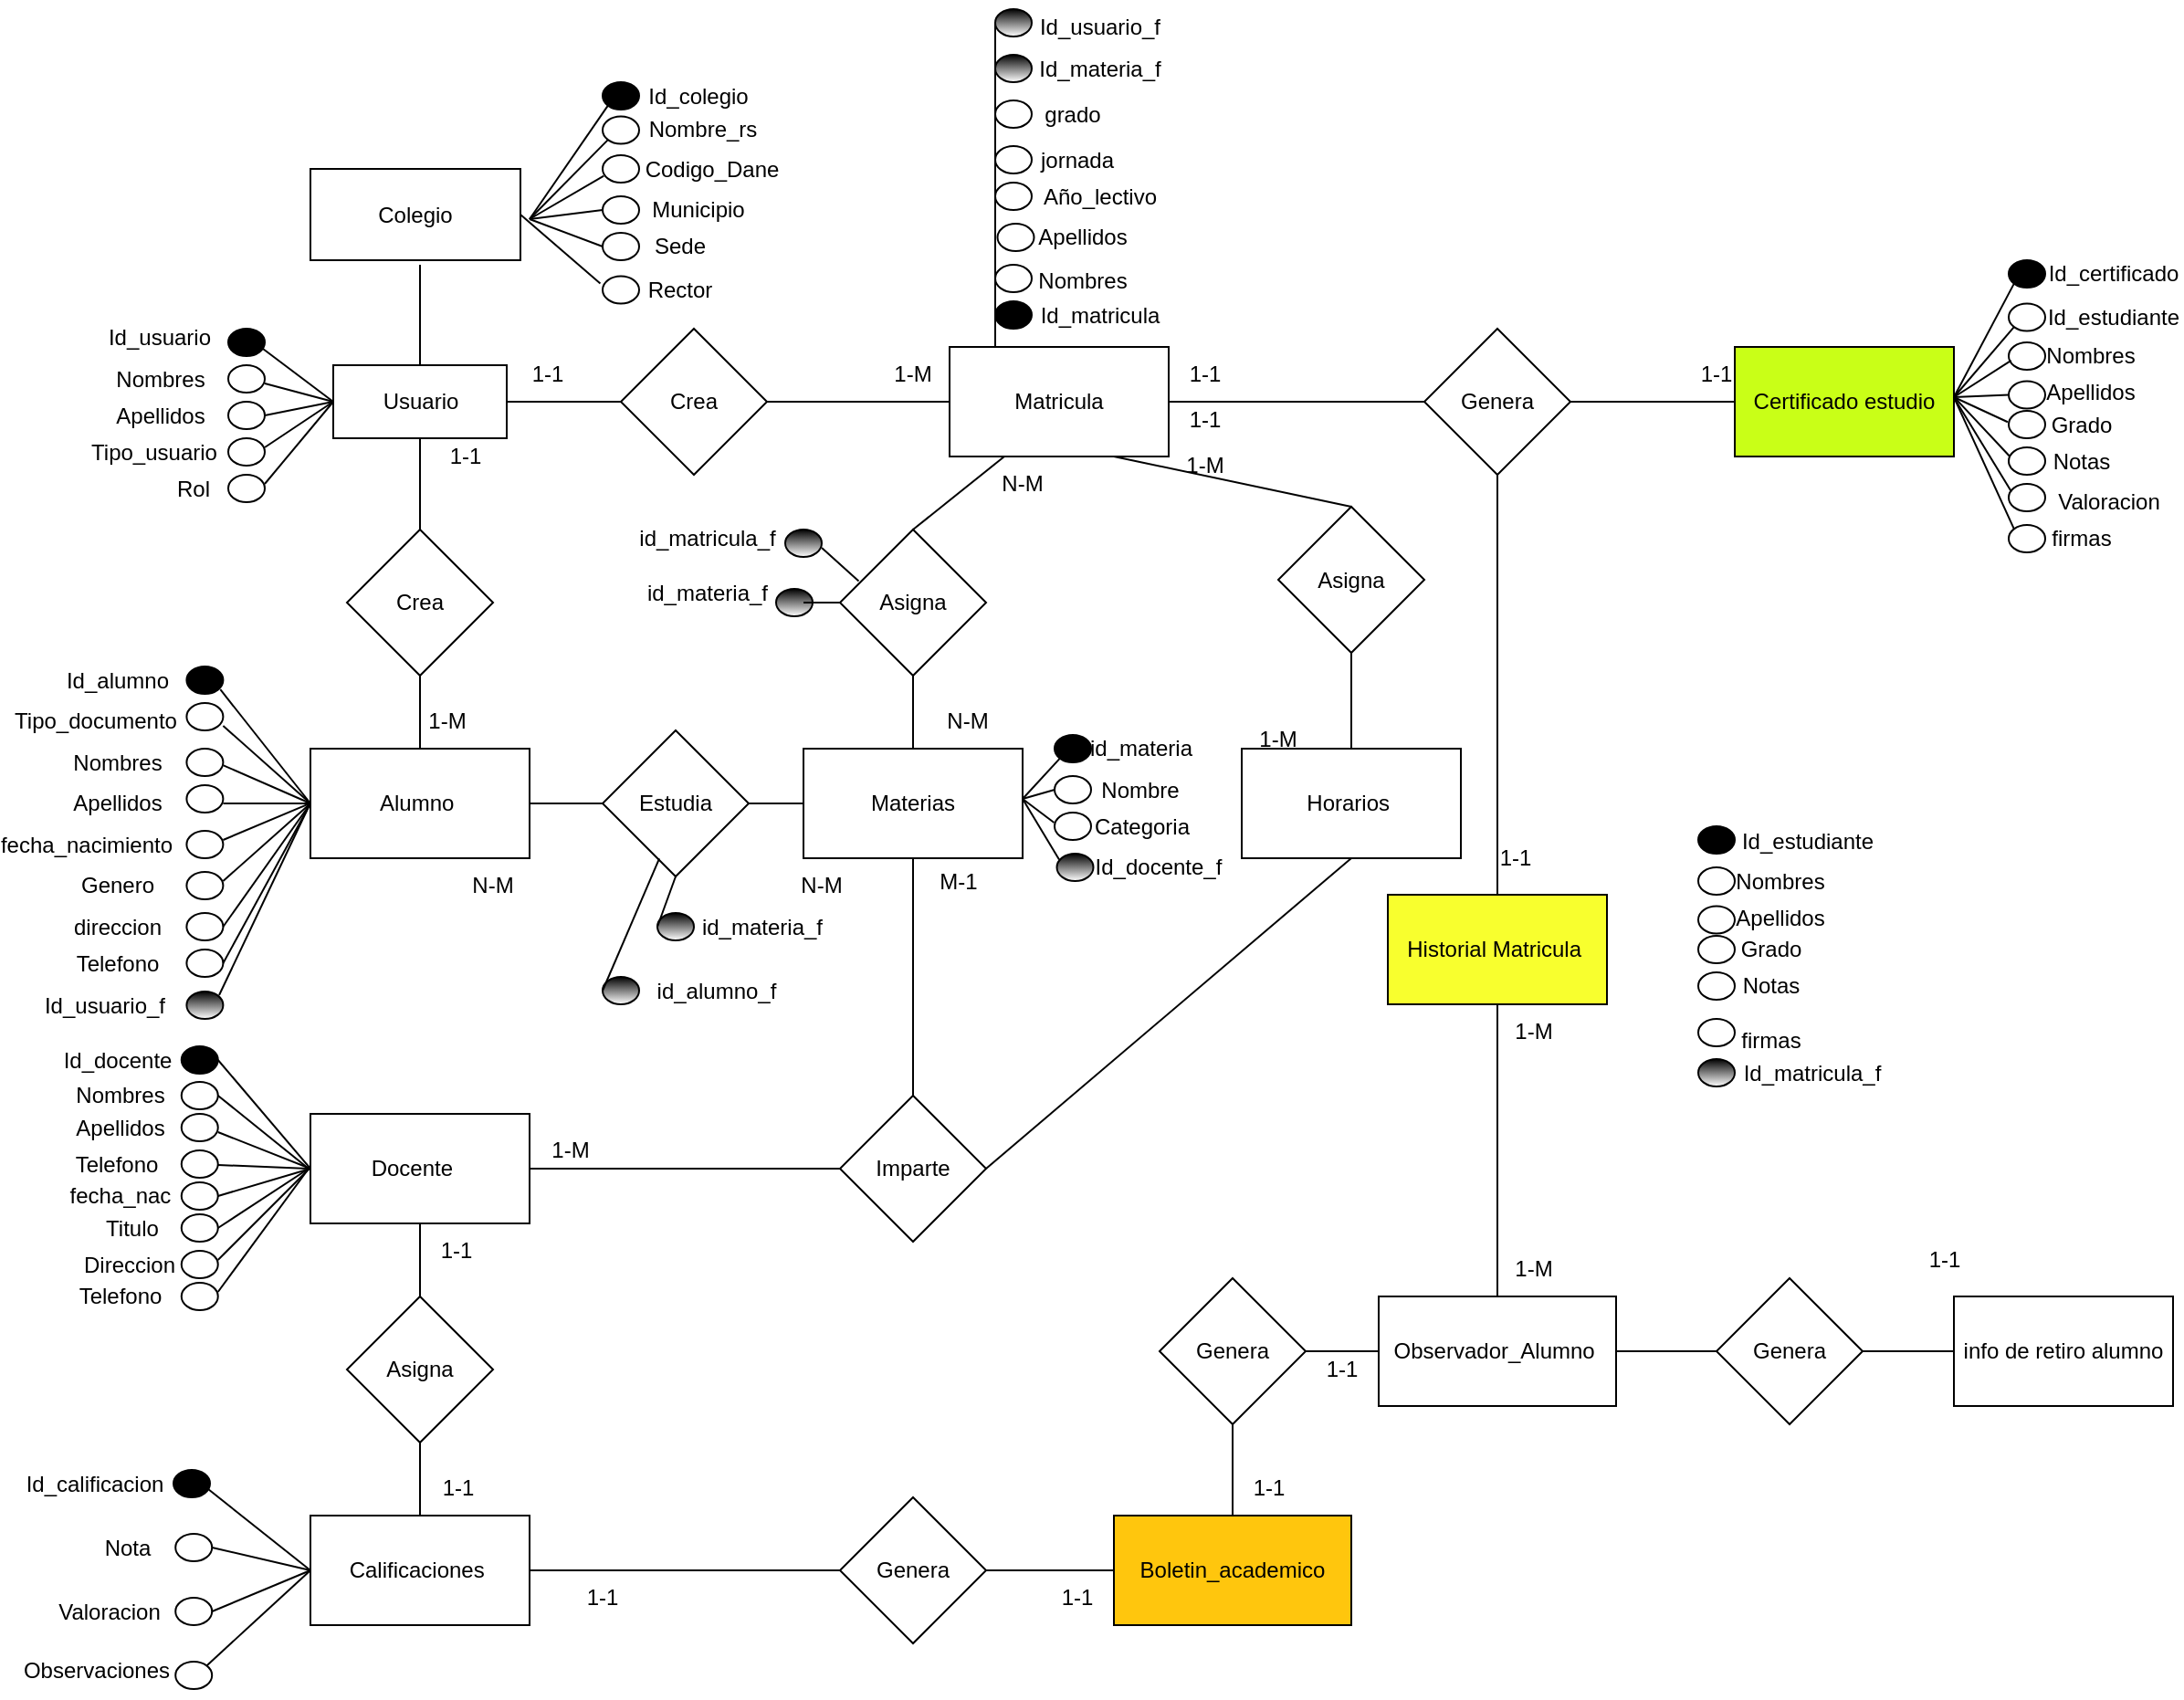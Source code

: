 <mxfile version="20.4.0" type="google"><diagram id="R2lEEEUBdFMjLlhIrx00" name="Page-1"><mxGraphModel dx="2779" dy="1022" grid="1" gridSize="10" guides="1" tooltips="1" connect="1" arrows="1" fold="1" page="1" pageScale="1" pageWidth="850" pageHeight="1100" math="0" shadow="0" extFonts="Permanent Marker^https://fonts.googleapis.com/css?family=Permanent+Marker"><root><mxCell id="0"/><mxCell id="1" parent="0"/><mxCell id="gYXowCC7GMwh3HQNKf2T-4" value="Alumno&amp;nbsp;" style="rounded=0;whiteSpace=wrap;html=1;" parent="1" vertex="1"><mxGeometry x="80" y="410" width="120" height="60" as="geometry"/></mxCell><mxCell id="gYXowCC7GMwh3HQNKf2T-6" value="Colegio" style="rounded=0;whiteSpace=wrap;html=1;" parent="1" vertex="1"><mxGeometry x="80" y="92.5" width="115" height="50" as="geometry"/></mxCell><mxCell id="gYXowCC7GMwh3HQNKf2T-8" value="Calificaciones&amp;nbsp;" style="rounded=0;whiteSpace=wrap;html=1;" parent="1" vertex="1"><mxGeometry x="80" y="830" width="120" height="60" as="geometry"/></mxCell><mxCell id="gYXowCC7GMwh3HQNKf2T-9" value="Docente&lt;span style=&quot;white-space: pre;&quot;&gt;&#9;&lt;/span&gt;" style="rounded=0;whiteSpace=wrap;html=1;" parent="1" vertex="1"><mxGeometry x="80" y="610" width="120" height="60" as="geometry"/></mxCell><mxCell id="gYXowCC7GMwh3HQNKf2T-10" value="Materias" style="rounded=0;whiteSpace=wrap;html=1;" parent="1" vertex="1"><mxGeometry x="350" y="410" width="120" height="60" as="geometry"/></mxCell><mxCell id="gYXowCC7GMwh3HQNKf2T-15" value="Usuario" style="rounded=0;whiteSpace=wrap;html=1;" parent="1" vertex="1"><mxGeometry x="92.5" y="200" width="95" height="40" as="geometry"/></mxCell><mxCell id="gYXowCC7GMwh3HQNKf2T-16" value="Crea" style="rhombus;whiteSpace=wrap;html=1;" parent="1" vertex="1"><mxGeometry x="100" y="290" width="80" height="80" as="geometry"/></mxCell><mxCell id="gYXowCC7GMwh3HQNKf2T-17" value="Matricula" style="rounded=0;whiteSpace=wrap;html=1;" parent="1" vertex="1"><mxGeometry x="430" y="190" width="120" height="60" as="geometry"/></mxCell><mxCell id="gYXowCC7GMwh3HQNKf2T-18" value="" style="endArrow=none;html=1;rounded=0;exitX=0.5;exitY=0;exitDx=0;exitDy=0;entryX=0.5;entryY=1;entryDx=0;entryDy=0;" parent="1" source="gYXowCC7GMwh3HQNKf2T-16" target="gYXowCC7GMwh3HQNKf2T-15" edge="1"><mxGeometry width="50" height="50" relative="1" as="geometry"><mxPoint x="430" y="370" as="sourcePoint"/><mxPoint x="130" y="240" as="targetPoint"/></mxGeometry></mxCell><mxCell id="gYXowCC7GMwh3HQNKf2T-19" value="" style="endArrow=none;html=1;rounded=0;entryX=0.5;entryY=1;entryDx=0;entryDy=0;exitX=0.5;exitY=0;exitDx=0;exitDy=0;" parent="1" source="gYXowCC7GMwh3HQNKf2T-4" target="gYXowCC7GMwh3HQNKf2T-16" edge="1"><mxGeometry width="50" height="50" relative="1" as="geometry"><mxPoint x="430" y="370" as="sourcePoint"/><mxPoint x="480" y="320" as="targetPoint"/></mxGeometry></mxCell><mxCell id="gYXowCC7GMwh3HQNKf2T-20" value="Crea" style="rhombus;whiteSpace=wrap;html=1;" parent="1" vertex="1"><mxGeometry x="250" y="180" width="80" height="80" as="geometry"/></mxCell><mxCell id="gYXowCC7GMwh3HQNKf2T-21" value="" style="endArrow=none;html=1;rounded=0;exitX=1;exitY=0.5;exitDx=0;exitDy=0;entryX=0;entryY=0.5;entryDx=0;entryDy=0;" parent="1" source="gYXowCC7GMwh3HQNKf2T-15" target="gYXowCC7GMwh3HQNKf2T-20" edge="1"><mxGeometry width="50" height="50" relative="1" as="geometry"><mxPoint x="430" y="240" as="sourcePoint"/><mxPoint x="480" y="190" as="targetPoint"/></mxGeometry></mxCell><mxCell id="gYXowCC7GMwh3HQNKf2T-23" value="" style="endArrow=none;html=1;rounded=0;exitX=1;exitY=0.5;exitDx=0;exitDy=0;entryX=0;entryY=0.5;entryDx=0;entryDy=0;" parent="1" source="gYXowCC7GMwh3HQNKf2T-20" target="gYXowCC7GMwh3HQNKf2T-17" edge="1"><mxGeometry width="50" height="50" relative="1" as="geometry"><mxPoint x="430" y="240" as="sourcePoint"/><mxPoint x="480" y="190" as="targetPoint"/></mxGeometry></mxCell><mxCell id="gYXowCC7GMwh3HQNKf2T-33" value="Asigna" style="rhombus;whiteSpace=wrap;html=1;" parent="1" vertex="1"><mxGeometry x="100" y="710" width="80" height="80" as="geometry"/></mxCell><mxCell id="gYXowCC7GMwh3HQNKf2T-34" value="" style="endArrow=none;html=1;rounded=0;entryX=0.5;entryY=1;entryDx=0;entryDy=0;exitX=0.5;exitY=0;exitDx=0;exitDy=0;" parent="1" source="gYXowCC7GMwh3HQNKf2T-33" target="gYXowCC7GMwh3HQNKf2T-9" edge="1"><mxGeometry width="50" height="50" relative="1" as="geometry"><mxPoint x="410" y="680" as="sourcePoint"/><mxPoint x="460" y="630" as="targetPoint"/></mxGeometry></mxCell><mxCell id="gYXowCC7GMwh3HQNKf2T-35" value="" style="endArrow=none;html=1;rounded=0;exitX=0.5;exitY=1;exitDx=0;exitDy=0;" parent="1" source="gYXowCC7GMwh3HQNKf2T-33" edge="1"><mxGeometry width="50" height="50" relative="1" as="geometry"><mxPoint x="410" y="680" as="sourcePoint"/><mxPoint x="140" y="830" as="targetPoint"/></mxGeometry></mxCell><mxCell id="gYXowCC7GMwh3HQNKf2T-40" value="Horarios&amp;nbsp;" style="rounded=0;whiteSpace=wrap;html=1;" parent="1" vertex="1"><mxGeometry x="590" y="410" width="120" height="60" as="geometry"/></mxCell><mxCell id="gYXowCC7GMwh3HQNKf2T-42" value="Asigna" style="rhombus;whiteSpace=wrap;html=1;" parent="1" vertex="1"><mxGeometry x="370" y="290" width="80" height="80" as="geometry"/></mxCell><mxCell id="gYXowCC7GMwh3HQNKf2T-43" value="Asigna" style="rhombus;whiteSpace=wrap;html=1;" parent="1" vertex="1"><mxGeometry x="610" y="277.5" width="80" height="80" as="geometry"/></mxCell><mxCell id="gYXowCC7GMwh3HQNKf2T-46" value="" style="endArrow=none;html=1;rounded=0;entryX=0.25;entryY=1;entryDx=0;entryDy=0;exitX=0.5;exitY=0;exitDx=0;exitDy=0;" parent="1" source="gYXowCC7GMwh3HQNKf2T-42" target="gYXowCC7GMwh3HQNKf2T-17" edge="1"><mxGeometry width="50" height="50" relative="1" as="geometry"><mxPoint x="410" y="410" as="sourcePoint"/><mxPoint x="460" y="360" as="targetPoint"/></mxGeometry></mxCell><mxCell id="gYXowCC7GMwh3HQNKf2T-47" value="" style="endArrow=none;html=1;rounded=0;exitX=0.5;exitY=1;exitDx=0;exitDy=0;entryX=0.5;entryY=0;entryDx=0;entryDy=0;" parent="1" source="gYXowCC7GMwh3HQNKf2T-42" target="gYXowCC7GMwh3HQNKf2T-10" edge="1"><mxGeometry width="50" height="50" relative="1" as="geometry"><mxPoint x="410" y="410" as="sourcePoint"/><mxPoint x="460" y="360" as="targetPoint"/></mxGeometry></mxCell><mxCell id="gYXowCC7GMwh3HQNKf2T-48" value="" style="endArrow=none;html=1;rounded=0;entryX=0.75;entryY=1;entryDx=0;entryDy=0;exitX=0.5;exitY=0;exitDx=0;exitDy=0;" parent="1" source="gYXowCC7GMwh3HQNKf2T-43" target="gYXowCC7GMwh3HQNKf2T-17" edge="1"><mxGeometry width="50" height="50" relative="1" as="geometry"><mxPoint x="410" y="410" as="sourcePoint"/><mxPoint x="460" y="360" as="targetPoint"/></mxGeometry></mxCell><mxCell id="gYXowCC7GMwh3HQNKf2T-49" value="" style="endArrow=none;html=1;rounded=0;entryX=0.5;entryY=1;entryDx=0;entryDy=0;exitX=0.5;exitY=0;exitDx=0;exitDy=0;" parent="1" source="gYXowCC7GMwh3HQNKf2T-40" target="gYXowCC7GMwh3HQNKf2T-43" edge="1"><mxGeometry width="50" height="50" relative="1" as="geometry"><mxPoint x="410" y="410" as="sourcePoint"/><mxPoint x="460" y="360" as="targetPoint"/></mxGeometry></mxCell><mxCell id="b6-eAlRjaAmtm-XBwnCB-10" value="" style="endArrow=none;html=1;rounded=0;entryX=0.5;entryY=0;entryDx=0;entryDy=0;exitX=0.5;exitY=1;exitDx=0;exitDy=0;" parent="1" target="gYXowCC7GMwh3HQNKf2T-15" edge="1"><mxGeometry width="50" height="50" relative="1" as="geometry"><mxPoint x="140" y="145" as="sourcePoint"/><mxPoint x="152" y="130" as="targetPoint"/></mxGeometry></mxCell><mxCell id="b6-eAlRjaAmtm-XBwnCB-11" value="Observador_Alumno&amp;nbsp;" style="rounded=0;whiteSpace=wrap;html=1;" parent="1" vertex="1"><mxGeometry x="665" y="710" width="130" height="60" as="geometry"/></mxCell><mxCell id="b6-eAlRjaAmtm-XBwnCB-12" value="Boletin_academico" style="rounded=0;whiteSpace=wrap;html=1;fillColor=#FFC60D;" parent="1" vertex="1"><mxGeometry x="520" y="830" width="130" height="60" as="geometry"/></mxCell><mxCell id="b6-eAlRjaAmtm-XBwnCB-15" value="" style="endArrow=none;html=1;rounded=0;exitX=0.5;exitY=0;exitDx=0;exitDy=0;startArrow=none;entryX=0.5;entryY=1;entryDx=0;entryDy=0;" parent="1" source="gYXowCC7GMwh3HQNKf2T-5" target="b6-eAlRjaAmtm-XBwnCB-24" edge="1"><mxGeometry width="50" height="50" relative="1" as="geometry"><mxPoint x="700" y="410" as="sourcePoint"/><mxPoint x="750" y="360" as="targetPoint"/></mxGeometry></mxCell><mxCell id="gYXowCC7GMwh3HQNKf2T-5" value="Historial Matricula&amp;nbsp;" style="rounded=0;whiteSpace=wrap;html=1;fillColor=#F8FF2E;" parent="1" vertex="1"><mxGeometry x="670" y="490" width="120" height="60" as="geometry"/></mxCell><mxCell id="b6-eAlRjaAmtm-XBwnCB-16" value="" style="endArrow=none;html=1;rounded=0;exitX=0.5;exitY=0;exitDx=0;exitDy=0;" parent="1" source="b6-eAlRjaAmtm-XBwnCB-11" target="gYXowCC7GMwh3HQNKf2T-5" edge="1"><mxGeometry width="50" height="50" relative="1" as="geometry"><mxPoint x="735" y="610" as="sourcePoint"/><mxPoint x="750" y="360" as="targetPoint"/></mxGeometry></mxCell><mxCell id="b6-eAlRjaAmtm-XBwnCB-17" value="Genera" style="rhombus;whiteSpace=wrap;html=1;" parent="1" vertex="1"><mxGeometry x="370" y="820" width="80" height="80" as="geometry"/></mxCell><mxCell id="b6-eAlRjaAmtm-XBwnCB-18" value="" style="endArrow=none;html=1;rounded=0;exitX=1;exitY=0.5;exitDx=0;exitDy=0;entryX=0;entryY=0.5;entryDx=0;entryDy=0;" parent="1" source="b6-eAlRjaAmtm-XBwnCB-17" target="b6-eAlRjaAmtm-XBwnCB-12" edge="1"><mxGeometry width="50" height="50" relative="1" as="geometry"><mxPoint x="280" y="960" as="sourcePoint"/><mxPoint x="175" y="1030" as="targetPoint"/></mxGeometry></mxCell><mxCell id="b6-eAlRjaAmtm-XBwnCB-20" value="" style="endArrow=none;html=1;rounded=0;exitX=0;exitY=0.5;exitDx=0;exitDy=0;entryX=1;entryY=0.5;entryDx=0;entryDy=0;" parent="1" source="b6-eAlRjaAmtm-XBwnCB-17" target="gYXowCC7GMwh3HQNKf2T-8" edge="1"><mxGeometry width="50" height="50" relative="1" as="geometry"><mxPoint x="60" y="900" as="sourcePoint"/><mxPoint x="110" y="850" as="targetPoint"/></mxGeometry></mxCell><mxCell id="b6-eAlRjaAmtm-XBwnCB-24" value="Genera" style="rhombus;whiteSpace=wrap;html=1;" parent="1" vertex="1"><mxGeometry x="690" y="180" width="80" height="80" as="geometry"/></mxCell><mxCell id="b6-eAlRjaAmtm-XBwnCB-25" value="" style="endArrow=none;html=1;rounded=0;entryX=1;entryY=0.5;entryDx=0;entryDy=0;" parent="1" source="b6-eAlRjaAmtm-XBwnCB-24" target="gYXowCC7GMwh3HQNKf2T-17" edge="1"><mxGeometry width="50" height="50" relative="1" as="geometry"><mxPoint x="730" y="320" as="sourcePoint"/><mxPoint x="780" y="270" as="targetPoint"/></mxGeometry></mxCell><mxCell id="mfkJJ0L59bkP6OuqJ_Ym-2" value="Imparte" style="rhombus;whiteSpace=wrap;html=1;" parent="1" vertex="1"><mxGeometry x="370" y="600" width="80" height="80" as="geometry"/></mxCell><mxCell id="mfkJJ0L59bkP6OuqJ_Ym-3" value="" style="endArrow=none;html=1;rounded=0;entryX=0;entryY=0.5;entryDx=0;entryDy=0;exitX=1;exitY=0.5;exitDx=0;exitDy=0;" parent="1" source="gYXowCC7GMwh3HQNKf2T-9" target="mfkJJ0L59bkP6OuqJ_Ym-2" edge="1"><mxGeometry width="50" height="50" relative="1" as="geometry"><mxPoint x="200" y="620" as="sourcePoint"/><mxPoint x="250" y="570" as="targetPoint"/></mxGeometry></mxCell><mxCell id="mfkJJ0L59bkP6OuqJ_Ym-4" value="" style="endArrow=none;html=1;rounded=0;entryX=0.5;entryY=1;entryDx=0;entryDy=0;exitX=0.5;exitY=0;exitDx=0;exitDy=0;" parent="1" source="mfkJJ0L59bkP6OuqJ_Ym-2" target="gYXowCC7GMwh3HQNKf2T-10" edge="1"><mxGeometry width="50" height="50" relative="1" as="geometry"><mxPoint x="330" y="580" as="sourcePoint"/><mxPoint x="380" y="530" as="targetPoint"/></mxGeometry></mxCell><mxCell id="KNZCQhy2hxWyULiraC-L-4" value="" style="endArrow=none;html=1;rounded=0;entryX=0;entryY=0.5;entryDx=0;entryDy=0;" parent="1" edge="1"><mxGeometry width="50" height="50" relative="1" as="geometry"><mxPoint x="200" y="440" as="sourcePoint"/><mxPoint x="240" y="440" as="targetPoint"/></mxGeometry></mxCell><mxCell id="KNZCQhy2hxWyULiraC-L-5" value="" style="endArrow=none;html=1;rounded=0;entryX=0;entryY=0.5;entryDx=0;entryDy=0;" parent="1" target="gYXowCC7GMwh3HQNKf2T-10" edge="1"><mxGeometry width="50" height="50" relative="1" as="geometry"><mxPoint x="320" y="440" as="sourcePoint"/><mxPoint x="370" y="390" as="targetPoint"/></mxGeometry></mxCell><mxCell id="KNZCQhy2hxWyULiraC-L-11" value="Certificado estudio" style="rounded=0;whiteSpace=wrap;html=1;fillColor=#C9FF17;" parent="1" vertex="1"><mxGeometry x="860" y="190" width="120" height="60" as="geometry"/></mxCell><mxCell id="KNZCQhy2hxWyULiraC-L-12" value="info de retiro alumno" style="rounded=0;whiteSpace=wrap;html=1;" parent="1" vertex="1"><mxGeometry x="980" y="710" width="120" height="60" as="geometry"/></mxCell><mxCell id="KNZCQhy2hxWyULiraC-L-13" value="Estudia" style="rhombus;whiteSpace=wrap;html=1;" parent="1" vertex="1"><mxGeometry x="240" y="400" width="80" height="80" as="geometry"/></mxCell><mxCell id="v4jRKMRKbKSBlDP9PXLB-4" value="Genera" style="rhombus;whiteSpace=wrap;html=1;" parent="1" vertex="1"><mxGeometry x="850" y="700" width="80" height="80" as="geometry"/></mxCell><mxCell id="v4jRKMRKbKSBlDP9PXLB-5" value="" style="endArrow=none;html=1;rounded=0;entryX=0;entryY=0.5;entryDx=0;entryDy=0;" parent="1" target="v4jRKMRKbKSBlDP9PXLB-4" edge="1"><mxGeometry width="50" height="50" relative="1" as="geometry"><mxPoint x="795" y="740" as="sourcePoint"/><mxPoint x="845" y="690" as="targetPoint"/></mxGeometry></mxCell><mxCell id="v4jRKMRKbKSBlDP9PXLB-6" value="" style="endArrow=none;html=1;rounded=0;entryX=0;entryY=0.5;entryDx=0;entryDy=0;" parent="1" target="KNZCQhy2hxWyULiraC-L-12" edge="1"><mxGeometry width="50" height="50" relative="1" as="geometry"><mxPoint x="930" y="740" as="sourcePoint"/><mxPoint x="980" y="690" as="targetPoint"/></mxGeometry></mxCell><mxCell id="v4jRKMRKbKSBlDP9PXLB-18" value="" style="endArrow=none;html=1;rounded=0;entryX=0;entryY=0.5;entryDx=0;entryDy=0;" parent="1" source="b6-eAlRjaAmtm-XBwnCB-24" target="KNZCQhy2hxWyULiraC-L-11" edge="1"><mxGeometry width="50" height="50" relative="1" as="geometry"><mxPoint x="770" y="220" as="sourcePoint"/><mxPoint x="820" y="170" as="targetPoint"/></mxGeometry></mxCell><mxCell id="1yZrnHLZF8YUO3rgY9t0-24" value="1-M" style="text;html=1;strokeColor=none;fillColor=none;align=center;verticalAlign=middle;whiteSpace=wrap;rounded=0;" parent="1" vertex="1"><mxGeometry x="380" y="190" width="60" height="30" as="geometry"/></mxCell><mxCell id="1yZrnHLZF8YUO3rgY9t0-25" value="1-1" style="text;html=1;strokeColor=none;fillColor=none;align=center;verticalAlign=middle;whiteSpace=wrap;rounded=0;" parent="1" vertex="1"><mxGeometry x="180" y="190" width="60" height="30" as="geometry"/></mxCell><mxCell id="1yZrnHLZF8YUO3rgY9t0-27" value="1-1" style="text;html=1;strokeColor=none;fillColor=none;align=center;verticalAlign=middle;whiteSpace=wrap;rounded=0;" parent="1" vertex="1"><mxGeometry x="540" y="190" width="60" height="30" as="geometry"/></mxCell><mxCell id="1yZrnHLZF8YUO3rgY9t0-28" value="1-1" style="text;html=1;strokeColor=none;fillColor=none;align=center;verticalAlign=middle;whiteSpace=wrap;rounded=0;" parent="1" vertex="1"><mxGeometry x="820" y="190" width="60" height="30" as="geometry"/></mxCell><mxCell id="1yZrnHLZF8YUO3rgY9t0-30" value="N-M" style="text;html=1;strokeColor=none;fillColor=none;align=center;verticalAlign=middle;whiteSpace=wrap;rounded=0;" parent="1" vertex="1"><mxGeometry x="440" y="250" width="60" height="30" as="geometry"/></mxCell><mxCell id="1yZrnHLZF8YUO3rgY9t0-31" value="1-M" style="text;html=1;strokeColor=none;fillColor=none;align=center;verticalAlign=middle;whiteSpace=wrap;rounded=0;" parent="1" vertex="1"><mxGeometry x="540" y="240" width="60" height="30" as="geometry"/></mxCell><mxCell id="1yZrnHLZF8YUO3rgY9t0-32" value="1-M" style="text;html=1;strokeColor=none;fillColor=none;align=center;verticalAlign=middle;whiteSpace=wrap;rounded=0;" parent="1" vertex="1"><mxGeometry x="580" y="390" width="60" height="30" as="geometry"/></mxCell><mxCell id="1yZrnHLZF8YUO3rgY9t0-33" value="N-M" style="text;html=1;strokeColor=none;fillColor=none;align=center;verticalAlign=middle;whiteSpace=wrap;rounded=0;" parent="1" vertex="1"><mxGeometry x="330" y="470" width="60" height="30" as="geometry"/></mxCell><mxCell id="1yZrnHLZF8YUO3rgY9t0-34" value="N-M" style="text;html=1;strokeColor=none;fillColor=none;align=center;verticalAlign=middle;whiteSpace=wrap;rounded=0;" parent="1" vertex="1"><mxGeometry x="150" y="470" width="60" height="30" as="geometry"/></mxCell><mxCell id="1yZrnHLZF8YUO3rgY9t0-35" value="1-M" style="text;html=1;strokeColor=none;fillColor=none;align=center;verticalAlign=middle;whiteSpace=wrap;rounded=0;" parent="1" vertex="1"><mxGeometry x="205" y="620" width="35" height="20" as="geometry"/></mxCell><mxCell id="1yZrnHLZF8YUO3rgY9t0-36" value="M-1" style="text;html=1;strokeColor=none;fillColor=none;align=center;verticalAlign=middle;whiteSpace=wrap;rounded=0;" parent="1" vertex="1"><mxGeometry x="415" y="472.5" width="40" height="20" as="geometry"/></mxCell><mxCell id="1yZrnHLZF8YUO3rgY9t0-37" value="1-1" style="text;html=1;strokeColor=none;fillColor=none;align=center;verticalAlign=middle;whiteSpace=wrap;rounded=0;" parent="1" vertex="1"><mxGeometry x="130" y="670" width="60" height="30" as="geometry"/></mxCell><mxCell id="1yZrnHLZF8YUO3rgY9t0-38" value="1-1" style="text;html=1;strokeColor=none;fillColor=none;align=center;verticalAlign=middle;whiteSpace=wrap;rounded=0;" parent="1" vertex="1"><mxGeometry x="131" y="800" width="60" height="30" as="geometry"/></mxCell><mxCell id="1yZrnHLZF8YUO3rgY9t0-39" value="1-1" style="text;html=1;strokeColor=none;fillColor=none;align=center;verticalAlign=middle;whiteSpace=wrap;rounded=0;" parent="1" vertex="1"><mxGeometry x="210" y="860" width="60" height="30" as="geometry"/></mxCell><mxCell id="1yZrnHLZF8YUO3rgY9t0-40" value="1-1" style="text;html=1;strokeColor=none;fillColor=none;align=center;verticalAlign=middle;whiteSpace=wrap;rounded=0;" parent="1" vertex="1"><mxGeometry x="470" y="860" width="60" height="30" as="geometry"/></mxCell><mxCell id="1yZrnHLZF8YUO3rgY9t0-41" value="1-1" style="text;html=1;strokeColor=none;fillColor=none;align=center;verticalAlign=middle;whiteSpace=wrap;rounded=0;" parent="1" vertex="1"><mxGeometry x="720" y="460" width="40" height="20" as="geometry"/></mxCell><mxCell id="1yZrnHLZF8YUO3rgY9t0-42" value="1-M" style="text;html=1;strokeColor=none;fillColor=none;align=center;verticalAlign=middle;whiteSpace=wrap;rounded=0;" parent="1" vertex="1"><mxGeometry x="720" y="550" width="60" height="30" as="geometry"/></mxCell><mxCell id="1yZrnHLZF8YUO3rgY9t0-43" value="1-M" style="text;html=1;strokeColor=none;fillColor=none;align=center;verticalAlign=middle;whiteSpace=wrap;rounded=0;" parent="1" vertex="1"><mxGeometry x="720" y="680" width="60" height="30" as="geometry"/></mxCell><mxCell id="1yZrnHLZF8YUO3rgY9t0-44" value="1-1" style="text;html=1;strokeColor=none;fillColor=none;align=center;verticalAlign=middle;whiteSpace=wrap;rounded=0;" parent="1" vertex="1"><mxGeometry x="960" y="680" width="30" height="20" as="geometry"/></mxCell><mxCell id="T0jsHTPzKzSlIZKG9POk-1" value="" style="ellipse;whiteSpace=wrap;html=1;strokeColor=#000000;fillColor=#000000;" parent="1" vertex="1"><mxGeometry x="455" y="165" width="20" height="15" as="geometry"/></mxCell><mxCell id="T0jsHTPzKzSlIZKG9POk-3" value="" style="ellipse;whiteSpace=wrap;html=1;strokeColor=#000000;fillColor=#FFFFFF;" parent="1" vertex="1"><mxGeometry x="455" y="145" width="20" height="15" as="geometry"/></mxCell><mxCell id="T0jsHTPzKzSlIZKG9POk-4" value="" style="ellipse;whiteSpace=wrap;html=1;strokeColor=#000000;fillColor=#FFFFFF;" parent="1" vertex="1"><mxGeometry x="455" y="80" width="20" height="15" as="geometry"/></mxCell><mxCell id="T0jsHTPzKzSlIZKG9POk-5" value="" style="ellipse;whiteSpace=wrap;html=1;strokeColor=#000000;fillColor=#FFFFFF;" parent="1" vertex="1"><mxGeometry x="455" y="55" width="20" height="15" as="geometry"/></mxCell><mxCell id="T0jsHTPzKzSlIZKG9POk-6" value="" style="ellipse;whiteSpace=wrap;html=1;strokeColor=#000000;fillColor=#FFFFFF;perimeterSpacing=0;gradientColor=#000000;gradientDirection=north;" parent="1" vertex="1"><mxGeometry x="455" y="30" width="20" height="15" as="geometry"/></mxCell><mxCell id="T0jsHTPzKzSlIZKG9POk-8" value="" style="endArrow=none;html=1;rounded=0;entryX=0;entryY=0.5;entryDx=0;entryDy=0;" parent="1" target="T0jsHTPzKzSlIZKG9POk-13" edge="1"><mxGeometry width="50" height="50" relative="1" as="geometry"><mxPoint x="455" y="190" as="sourcePoint"/><mxPoint x="453" y="90" as="targetPoint"/></mxGeometry></mxCell><mxCell id="T0jsHTPzKzSlIZKG9POk-11" value="Id_matricula" style="text;html=1;strokeColor=none;fillColor=none;align=center;verticalAlign=middle;whiteSpace=wrap;rounded=0;" parent="1" vertex="1"><mxGeometry x="475" y="157.5" width="75" height="30" as="geometry"/></mxCell><mxCell id="T0jsHTPzKzSlIZKG9POk-12" value="Id_materia_f" style="text;html=1;strokeColor=none;fillColor=none;align=center;verticalAlign=middle;whiteSpace=wrap;rounded=0;" parent="1" vertex="1"><mxGeometry x="475" y="22.5" width="75" height="30" as="geometry"/></mxCell><mxCell id="T0jsHTPzKzSlIZKG9POk-13" value="" style="ellipse;whiteSpace=wrap;html=1;strokeColor=#000000;fillColor=#FFFFFF;perimeterSpacing=0;gradientColor=#000000;gradientDirection=north;" parent="1" vertex="1"><mxGeometry x="455" y="5" width="20" height="15" as="geometry"/></mxCell><mxCell id="T0jsHTPzKzSlIZKG9POk-14" value="Id_usuario_f" style="text;html=1;strokeColor=none;fillColor=none;align=center;verticalAlign=middle;whiteSpace=wrap;rounded=0;" parent="1" vertex="1"><mxGeometry x="475" width="75" height="30" as="geometry"/></mxCell><mxCell id="T0jsHTPzKzSlIZKG9POk-15" value="Año_lectivo" style="text;html=1;strokeColor=none;fillColor=none;align=center;verticalAlign=middle;whiteSpace=wrap;rounded=0;" parent="1" vertex="1"><mxGeometry x="475" y="92.5" width="75" height="30" as="geometry"/></mxCell><mxCell id="T0jsHTPzKzSlIZKG9POk-17" value="N-M" style="text;html=1;strokeColor=none;fillColor=none;align=center;verticalAlign=middle;whiteSpace=wrap;rounded=0;" parent="1" vertex="1"><mxGeometry x="410" y="380" width="60" height="30" as="geometry"/></mxCell><mxCell id="T0jsHTPzKzSlIZKG9POk-22" value="" style="ellipse;whiteSpace=wrap;html=1;strokeColor=#000000;fillColor=#FFFFFF;perimeterSpacing=0;gradientColor=#000000;gradientDirection=north;" parent="1" vertex="1"><mxGeometry x="340" y="290" width="20" height="15" as="geometry"/></mxCell><mxCell id="T0jsHTPzKzSlIZKG9POk-23" value="" style="ellipse;whiteSpace=wrap;html=1;strokeColor=#000000;fillColor=#FFFFFF;perimeterSpacing=0;gradientColor=#000000;gradientDirection=north;" parent="1" vertex="1"><mxGeometry x="335" y="322.5" width="20" height="15" as="geometry"/></mxCell><mxCell id="T0jsHTPzKzSlIZKG9POk-24" value="id_materia_f" style="text;html=1;strokeColor=none;fillColor=none;align=center;verticalAlign=middle;whiteSpace=wrap;rounded=0;" parent="1" vertex="1"><mxGeometry x="260" y="310" width="75" height="30" as="geometry"/></mxCell><mxCell id="T0jsHTPzKzSlIZKG9POk-26" value="id_matricula_f" style="text;html=1;strokeColor=none;fillColor=none;align=center;verticalAlign=middle;whiteSpace=wrap;rounded=0;" parent="1" vertex="1"><mxGeometry x="260" y="280" width="75" height="30" as="geometry"/></mxCell><mxCell id="T0jsHTPzKzSlIZKG9POk-27" value="" style="endArrow=none;html=1;rounded=0;entryX=0.128;entryY=0.353;entryDx=0;entryDy=0;entryPerimeter=0;" parent="1" target="gYXowCC7GMwh3HQNKf2T-42" edge="1"><mxGeometry width="50" height="50" relative="1" as="geometry"><mxPoint x="360" y="300" as="sourcePoint"/><mxPoint x="410" y="250" as="targetPoint"/></mxGeometry></mxCell><mxCell id="T0jsHTPzKzSlIZKG9POk-29" value="" style="endArrow=none;html=1;rounded=0;entryX=0;entryY=0.5;entryDx=0;entryDy=0;" parent="1" target="gYXowCC7GMwh3HQNKf2T-42" edge="1"><mxGeometry width="50" height="50" relative="1" as="geometry"><mxPoint x="350" y="330" as="sourcePoint"/><mxPoint x="405" y="280" as="targetPoint"/></mxGeometry></mxCell><mxCell id="T0jsHTPzKzSlIZKG9POk-30" value="" style="ellipse;whiteSpace=wrap;html=1;strokeColor=#000000;fillColor=#FFFFFF;perimeterSpacing=0;gradientColor=#000000;gradientDirection=north;" parent="1" vertex="1"><mxGeometry x="240" y="535" width="20" height="15" as="geometry"/></mxCell><mxCell id="T0jsHTPzKzSlIZKG9POk-31" value="" style="ellipse;whiteSpace=wrap;html=1;strokeColor=#000000;fillColor=#FFFFFF;perimeterSpacing=0;gradientColor=#000000;gradientDirection=north;" parent="1" vertex="1"><mxGeometry x="270" y="500" width="20" height="15" as="geometry"/></mxCell><mxCell id="T0jsHTPzKzSlIZKG9POk-32" value="id_materia_f" style="text;html=1;strokeColor=none;fillColor=none;align=center;verticalAlign=middle;whiteSpace=wrap;rounded=0;" parent="1" vertex="1"><mxGeometry x="290" y="492.5" width="75" height="30" as="geometry"/></mxCell><mxCell id="T0jsHTPzKzSlIZKG9POk-34" value="id_alumno_f" style="text;html=1;strokeColor=none;fillColor=none;align=center;verticalAlign=middle;whiteSpace=wrap;rounded=0;" parent="1" vertex="1"><mxGeometry x="265" y="527.5" width="75" height="30" as="geometry"/></mxCell><mxCell id="T0jsHTPzKzSlIZKG9POk-35" value="" style="endArrow=none;html=1;rounded=0;entryX=0.388;entryY=0.878;entryDx=0;entryDy=0;entryPerimeter=0;" parent="1" target="KNZCQhy2hxWyULiraC-L-13" edge="1"><mxGeometry width="50" height="50" relative="1" as="geometry"><mxPoint x="240" y="542.5" as="sourcePoint"/><mxPoint x="290" y="492.5" as="targetPoint"/></mxGeometry></mxCell><mxCell id="T0jsHTPzKzSlIZKG9POk-36" value="" style="endArrow=none;html=1;rounded=0;entryX=0.5;entryY=1;entryDx=0;entryDy=0;exitX=0;exitY=0.5;exitDx=0;exitDy=0;" parent="1" source="T0jsHTPzKzSlIZKG9POk-31" target="KNZCQhy2hxWyULiraC-L-13" edge="1"><mxGeometry width="50" height="50" relative="1" as="geometry"><mxPoint x="260" y="510" as="sourcePoint"/><mxPoint x="310" y="460" as="targetPoint"/></mxGeometry></mxCell><mxCell id="T0jsHTPzKzSlIZKG9POk-37" value="1-1" style="text;html=1;strokeColor=none;fillColor=none;align=center;verticalAlign=middle;whiteSpace=wrap;rounded=0;" parent="1" vertex="1"><mxGeometry x="150" y="240" width="30" height="20" as="geometry"/></mxCell><mxCell id="T0jsHTPzKzSlIZKG9POk-38" value="1-M" style="text;html=1;strokeColor=none;fillColor=none;align=center;verticalAlign=middle;whiteSpace=wrap;rounded=0;" parent="1" vertex="1"><mxGeometry x="140" y="385" width="30" height="20" as="geometry"/></mxCell><mxCell id="T0jsHTPzKzSlIZKG9POk-39" value="1-1" style="text;html=1;strokeColor=none;fillColor=none;align=center;verticalAlign=middle;whiteSpace=wrap;rounded=0;" parent="1" vertex="1"><mxGeometry x="550" y="220" width="40" height="20" as="geometry"/></mxCell><mxCell id="T0jsHTPzKzSlIZKG9POk-40" value="Genera" style="rhombus;whiteSpace=wrap;html=1;" parent="1" vertex="1"><mxGeometry x="545" y="700" width="80" height="80" as="geometry"/></mxCell><mxCell id="T0jsHTPzKzSlIZKG9POk-41" value="" style="endArrow=none;html=1;rounded=0;entryX=0.5;entryY=1;entryDx=0;entryDy=0;exitX=0.5;exitY=0;exitDx=0;exitDy=0;" parent="1" source="b6-eAlRjaAmtm-XBwnCB-12" target="T0jsHTPzKzSlIZKG9POk-40" edge="1"><mxGeometry width="50" height="50" relative="1" as="geometry"><mxPoint x="580" y="830" as="sourcePoint"/><mxPoint x="630" y="780" as="targetPoint"/></mxGeometry></mxCell><mxCell id="T0jsHTPzKzSlIZKG9POk-42" value="" style="endArrow=none;html=1;rounded=0;exitX=1;exitY=0.5;exitDx=0;exitDy=0;entryX=0;entryY=0.5;entryDx=0;entryDy=0;" parent="1" source="T0jsHTPzKzSlIZKG9POk-40" target="b6-eAlRjaAmtm-XBwnCB-11" edge="1"><mxGeometry width="50" height="50" relative="1" as="geometry"><mxPoint x="625" y="750" as="sourcePoint"/><mxPoint x="660" y="740" as="targetPoint"/></mxGeometry></mxCell><mxCell id="T0jsHTPzKzSlIZKG9POk-43" value="1-1" style="text;html=1;strokeColor=none;fillColor=none;align=center;verticalAlign=middle;whiteSpace=wrap;rounded=0;" parent="1" vertex="1"><mxGeometry x="630" y="740" width="30" height="20" as="geometry"/></mxCell><mxCell id="T0jsHTPzKzSlIZKG9POk-44" value="1-1" style="text;html=1;strokeColor=none;fillColor=none;align=center;verticalAlign=middle;whiteSpace=wrap;rounded=0;" parent="1" vertex="1"><mxGeometry x="590" y="805" width="30" height="20" as="geometry"/></mxCell><mxCell id="T0jsHTPzKzSlIZKG9POk-45" value="jornada" style="text;html=1;strokeColor=none;fillColor=none;align=center;verticalAlign=middle;whiteSpace=wrap;rounded=0;" parent="1" vertex="1"><mxGeometry x="476.25" y="78.75" width="47.5" height="17.5" as="geometry"/></mxCell><mxCell id="T0jsHTPzKzSlIZKG9POk-46" value="grado" style="text;html=1;strokeColor=none;fillColor=none;align=center;verticalAlign=middle;whiteSpace=wrap;rounded=0;" parent="1" vertex="1"><mxGeometry x="475" y="52.5" width="45" height="20" as="geometry"/></mxCell><mxCell id="T0jsHTPzKzSlIZKG9POk-47" value="Id_usuario" style="text;html=1;strokeColor=none;fillColor=none;align=center;verticalAlign=middle;whiteSpace=wrap;rounded=0;" parent="1" vertex="1"><mxGeometry x="-40" y="170" width="75" height="30" as="geometry"/></mxCell><mxCell id="T0jsHTPzKzSlIZKG9POk-48" value="" style="ellipse;whiteSpace=wrap;html=1;strokeColor=#000000;fillColor=#FFFFFF;" parent="1" vertex="1"><mxGeometry x="35" y="220" width="20" height="15" as="geometry"/></mxCell><mxCell id="T0jsHTPzKzSlIZKG9POk-49" value="" style="ellipse;whiteSpace=wrap;html=1;strokeColor=#000000;fillColor=#FFFFFF;" parent="1" vertex="1"><mxGeometry x="35" y="200" width="20" height="15" as="geometry"/></mxCell><mxCell id="T0jsHTPzKzSlIZKG9POk-50" value="" style="ellipse;whiteSpace=wrap;html=1;strokeColor=#000000;fillColor=#000000;" parent="1" vertex="1"><mxGeometry x="35" y="180" width="20" height="15" as="geometry"/></mxCell><mxCell id="T0jsHTPzKzSlIZKG9POk-53" value="" style="ellipse;whiteSpace=wrap;html=1;strokeColor=#000000;fillColor=#FFFFFF;" parent="1" vertex="1"><mxGeometry x="456.25" y="122.5" width="20" height="15" as="geometry"/></mxCell><mxCell id="T0jsHTPzKzSlIZKG9POk-54" value="" style="ellipse;whiteSpace=wrap;html=1;strokeColor=#000000;fillColor=#FFFFFF;" parent="1" vertex="1"><mxGeometry x="455" y="100" width="20" height="15" as="geometry"/></mxCell><mxCell id="T0jsHTPzKzSlIZKG9POk-55" value="Nombres" style="text;html=1;strokeColor=none;fillColor=none;align=center;verticalAlign=middle;whiteSpace=wrap;rounded=0;" parent="1" vertex="1"><mxGeometry x="476.25" y="137.5" width="53.75" height="32.5" as="geometry"/></mxCell><mxCell id="T0jsHTPzKzSlIZKG9POk-56" value="Apellidos" style="text;html=1;strokeColor=none;fillColor=none;align=center;verticalAlign=middle;whiteSpace=wrap;rounded=0;" parent="1" vertex="1"><mxGeometry x="471.25" y="117.5" width="63.75" height="25" as="geometry"/></mxCell><mxCell id="T0jsHTPzKzSlIZKG9POk-57" value="Apellidos" style="text;html=1;strokeColor=none;fillColor=none;align=center;verticalAlign=middle;whiteSpace=wrap;rounded=0;" parent="1" vertex="1"><mxGeometry x="-34.37" y="215" width="63.75" height="25" as="geometry"/></mxCell><mxCell id="T0jsHTPzKzSlIZKG9POk-58" value="Nombres" style="text;html=1;strokeColor=none;fillColor=none;align=center;verticalAlign=middle;whiteSpace=wrap;rounded=0;" parent="1" vertex="1"><mxGeometry x="-29.37" y="191.25" width="53.75" height="32.5" as="geometry"/></mxCell><mxCell id="T0jsHTPzKzSlIZKG9POk-59" value="" style="ellipse;whiteSpace=wrap;html=1;strokeColor=#000000;fillColor=#FFFFFF;" parent="1" vertex="1"><mxGeometry x="35" y="240" width="20" height="15" as="geometry"/></mxCell><mxCell id="T0jsHTPzKzSlIZKG9POk-60" value="Tipo_usuario" style="text;html=1;strokeColor=none;fillColor=none;align=center;verticalAlign=middle;whiteSpace=wrap;rounded=0;" parent="1" vertex="1"><mxGeometry x="-40" y="235" width="69.38" height="25" as="geometry"/></mxCell><mxCell id="T0jsHTPzKzSlIZKG9POk-61" value="" style="ellipse;whiteSpace=wrap;html=1;strokeColor=#000000;fillColor=#FFFFFF;" parent="1" vertex="1"><mxGeometry x="35" y="260" width="20" height="15" as="geometry"/></mxCell><mxCell id="T0jsHTPzKzSlIZKG9POk-62" value="Rol" style="text;html=1;strokeColor=none;fillColor=none;align=center;verticalAlign=middle;whiteSpace=wrap;rounded=0;" parent="1" vertex="1"><mxGeometry y="255" width="32.2" height="25" as="geometry"/></mxCell><mxCell id="T0jsHTPzKzSlIZKG9POk-63" value="" style="endArrow=none;html=1;rounded=0;entryX=0;entryY=0.5;entryDx=0;entryDy=0;" parent="1" target="gYXowCC7GMwh3HQNKf2T-15" edge="1"><mxGeometry width="50" height="50" relative="1" as="geometry"><mxPoint x="50" y="188" as="sourcePoint"/><mxPoint x="90" y="220" as="targetPoint"/></mxGeometry></mxCell><mxCell id="T0jsHTPzKzSlIZKG9POk-64" value="" style="endArrow=none;html=1;rounded=0;entryX=0;entryY=0.5;entryDx=0;entryDy=0;" parent="1" target="gYXowCC7GMwh3HQNKf2T-15" edge="1"><mxGeometry width="50" height="50" relative="1" as="geometry"><mxPoint x="55" y="210" as="sourcePoint"/><mxPoint x="105" y="160" as="targetPoint"/></mxGeometry></mxCell><mxCell id="T0jsHTPzKzSlIZKG9POk-65" value="" style="endArrow=none;html=1;rounded=0;entryX=0;entryY=0.5;entryDx=0;entryDy=0;exitX=1;exitY=0.5;exitDx=0;exitDy=0;" parent="1" source="T0jsHTPzKzSlIZKG9POk-48" target="gYXowCC7GMwh3HQNKf2T-15" edge="1"><mxGeometry width="50" height="50" relative="1" as="geometry"><mxPoint x="55" y="230" as="sourcePoint"/><mxPoint x="105" y="180" as="targetPoint"/></mxGeometry></mxCell><mxCell id="T0jsHTPzKzSlIZKG9POk-66" value="" style="endArrow=none;html=1;rounded=0;entryX=0;entryY=0.5;entryDx=0;entryDy=0;" parent="1" target="gYXowCC7GMwh3HQNKf2T-15" edge="1"><mxGeometry width="50" height="50" relative="1" as="geometry"><mxPoint x="55" y="245" as="sourcePoint"/><mxPoint x="105" y="195" as="targetPoint"/></mxGeometry></mxCell><mxCell id="T0jsHTPzKzSlIZKG9POk-67" value="" style="endArrow=none;html=1;rounded=0;entryX=0;entryY=0.5;entryDx=0;entryDy=0;" parent="1" target="gYXowCC7GMwh3HQNKf2T-15" edge="1"><mxGeometry width="50" height="50" relative="1" as="geometry"><mxPoint x="55" y="265" as="sourcePoint"/><mxPoint x="105" y="215" as="targetPoint"/></mxGeometry></mxCell><mxCell id="T0jsHTPzKzSlIZKG9POk-68" value="" style="ellipse;whiteSpace=wrap;html=1;strokeColor=#000000;fillColor=#000000;" parent="1" vertex="1"><mxGeometry x="240" y="45" width="20" height="15" as="geometry"/></mxCell><mxCell id="T0jsHTPzKzSlIZKG9POk-69" value="" style="ellipse;whiteSpace=wrap;html=1;strokeColor=#000000;fillColor=#FFFFFF;" parent="1" vertex="1"><mxGeometry x="240" y="63.75" width="20" height="15" as="geometry"/></mxCell><mxCell id="T0jsHTPzKzSlIZKG9POk-70" value="" style="ellipse;whiteSpace=wrap;html=1;strokeColor=#000000;fillColor=#FFFFFF;" parent="1" vertex="1"><mxGeometry x="240" y="85" width="20" height="15" as="geometry"/></mxCell><mxCell id="T0jsHTPzKzSlIZKG9POk-71" value="" style="ellipse;whiteSpace=wrap;html=1;strokeColor=#000000;fillColor=#FFFFFF;" parent="1" vertex="1"><mxGeometry x="240" y="107.5" width="20" height="15" as="geometry"/></mxCell><mxCell id="T0jsHTPzKzSlIZKG9POk-72" value="" style="ellipse;whiteSpace=wrap;html=1;strokeColor=#000000;fillColor=#FFFFFF;" parent="1" vertex="1"><mxGeometry x="240" y="127.5" width="20" height="15" as="geometry"/></mxCell><mxCell id="T0jsHTPzKzSlIZKG9POk-74" value="" style="endArrow=none;html=1;rounded=0;entryX=0;entryY=1;entryDx=0;entryDy=0;" parent="1" target="T0jsHTPzKzSlIZKG9POk-68" edge="1"><mxGeometry width="50" height="50" relative="1" as="geometry"><mxPoint x="200" y="120" as="sourcePoint"/><mxPoint x="250" y="70" as="targetPoint"/></mxGeometry></mxCell><mxCell id="T0jsHTPzKzSlIZKG9POk-75" value="" style="endArrow=none;html=1;rounded=0;entryX=0;entryY=1;entryDx=0;entryDy=0;" parent="1" target="T0jsHTPzKzSlIZKG9POk-69" edge="1"><mxGeometry width="50" height="50" relative="1" as="geometry"><mxPoint x="200" y="120" as="sourcePoint"/><mxPoint x="240" y="80" as="targetPoint"/></mxGeometry></mxCell><mxCell id="T0jsHTPzKzSlIZKG9POk-76" value="" style="endArrow=none;html=1;rounded=0;entryX=0.033;entryY=0.756;entryDx=0;entryDy=0;entryPerimeter=0;" parent="1" target="T0jsHTPzKzSlIZKG9POk-70" edge="1"><mxGeometry width="50" height="50" relative="1" as="geometry"><mxPoint x="200" y="120" as="sourcePoint"/><mxPoint x="250" y="70" as="targetPoint"/></mxGeometry></mxCell><mxCell id="T0jsHTPzKzSlIZKG9POk-77" value="" style="endArrow=none;html=1;rounded=0;entryX=0;entryY=0.5;entryDx=0;entryDy=0;" parent="1" target="T0jsHTPzKzSlIZKG9POk-71" edge="1"><mxGeometry width="50" height="50" relative="1" as="geometry"><mxPoint x="200" y="120" as="sourcePoint"/><mxPoint x="250" y="70" as="targetPoint"/></mxGeometry></mxCell><mxCell id="T0jsHTPzKzSlIZKG9POk-78" value="" style="endArrow=none;html=1;rounded=0;entryX=0;entryY=0.5;entryDx=0;entryDy=0;" parent="1" target="T0jsHTPzKzSlIZKG9POk-72" edge="1"><mxGeometry width="50" height="50" relative="1" as="geometry"><mxPoint x="200" y="120" as="sourcePoint"/><mxPoint x="250" y="145" as="targetPoint"/></mxGeometry></mxCell><mxCell id="T0jsHTPzKzSlIZKG9POk-79" value="Id_colegio" style="text;html=1;strokeColor=none;fillColor=none;align=center;verticalAlign=middle;whiteSpace=wrap;rounded=0;" parent="1" vertex="1"><mxGeometry x="255" y="37.5" width="75" height="30" as="geometry"/></mxCell><mxCell id="T0jsHTPzKzSlIZKG9POk-80" value="Nombre_rs" style="text;html=1;strokeColor=none;fillColor=none;align=center;verticalAlign=middle;whiteSpace=wrap;rounded=0;" parent="1" vertex="1"><mxGeometry x="260" y="55" width="70" height="32.5" as="geometry"/></mxCell><mxCell id="T0jsHTPzKzSlIZKG9POk-81" value="Codigo_Dane" style="text;html=1;strokeColor=none;fillColor=none;align=center;verticalAlign=middle;whiteSpace=wrap;rounded=0;" parent="1" vertex="1"><mxGeometry x="265" y="76.25" width="70" height="32.5" as="geometry"/></mxCell><mxCell id="T0jsHTPzKzSlIZKG9POk-82" value="Municipio" style="text;html=1;strokeColor=none;fillColor=none;align=center;verticalAlign=middle;whiteSpace=wrap;rounded=0;" parent="1" vertex="1"><mxGeometry x="265" y="98.75" width="55" height="32.5" as="geometry"/></mxCell><mxCell id="T0jsHTPzKzSlIZKG9POk-83" value="Sede" style="text;html=1;strokeColor=none;fillColor=none;align=center;verticalAlign=middle;whiteSpace=wrap;rounded=0;" parent="1" vertex="1"><mxGeometry x="265" y="118.75" width="35" height="32.5" as="geometry"/></mxCell><mxCell id="T0jsHTPzKzSlIZKG9POk-84" value="" style="ellipse;whiteSpace=wrap;html=1;strokeColor=#000000;fillColor=#FFFFFF;" parent="1" vertex="1"><mxGeometry x="240" y="151.25" width="20" height="15" as="geometry"/></mxCell><mxCell id="T0jsHTPzKzSlIZKG9POk-85" value="" style="endArrow=none;html=1;rounded=0;entryX=-0.064;entryY=0.269;entryDx=0;entryDy=0;entryPerimeter=0;exitX=1;exitY=0.5;exitDx=0;exitDy=0;" parent="1" source="gYXowCC7GMwh3HQNKf2T-6" target="T0jsHTPzKzSlIZKG9POk-84" edge="1"><mxGeometry width="50" height="50" relative="1" as="geometry"><mxPoint x="200" y="131.25" as="sourcePoint"/><mxPoint x="240" y="146.25" as="targetPoint"/></mxGeometry></mxCell><mxCell id="T0jsHTPzKzSlIZKG9POk-86" value="Rector" style="text;html=1;strokeColor=none;fillColor=none;align=center;verticalAlign=middle;whiteSpace=wrap;rounded=0;" parent="1" vertex="1"><mxGeometry x="265" y="142.5" width="35" height="32.5" as="geometry"/></mxCell><mxCell id="T0jsHTPzKzSlIZKG9POk-87" value="" style="ellipse;whiteSpace=wrap;html=1;strokeColor=#000000;fillColor=#000000;" parent="1" vertex="1"><mxGeometry x="12.2" y="365" width="20" height="15" as="geometry"/></mxCell><mxCell id="T0jsHTPzKzSlIZKG9POk-88" value="" style="ellipse;whiteSpace=wrap;html=1;strokeColor=#000000;fillColor=#FFFFFF;" parent="1" vertex="1"><mxGeometry x="12.2" y="385" width="20" height="15" as="geometry"/></mxCell><mxCell id="T0jsHTPzKzSlIZKG9POk-89" value="" style="ellipse;whiteSpace=wrap;html=1;strokeColor=#000000;fillColor=#FFFFFF;" parent="1" vertex="1"><mxGeometry x="12.2" y="410" width="20" height="15" as="geometry"/></mxCell><mxCell id="T0jsHTPzKzSlIZKG9POk-90" value="" style="ellipse;whiteSpace=wrap;html=1;strokeColor=#000000;fillColor=#FFFFFF;" parent="1" vertex="1"><mxGeometry x="12.2" y="430" width="20" height="15" as="geometry"/></mxCell><mxCell id="T0jsHTPzKzSlIZKG9POk-91" value="" style="ellipse;whiteSpace=wrap;html=1;strokeColor=#000000;fillColor=#FFFFFF;" parent="1" vertex="1"><mxGeometry x="12.2" y="455" width="20" height="15" as="geometry"/></mxCell><mxCell id="T0jsHTPzKzSlIZKG9POk-92" value="" style="ellipse;whiteSpace=wrap;html=1;strokeColor=#000000;fillColor=#FFFFFF;" parent="1" vertex="1"><mxGeometry x="12.2" y="477.5" width="20" height="15" as="geometry"/></mxCell><mxCell id="T0jsHTPzKzSlIZKG9POk-93" value="" style="ellipse;whiteSpace=wrap;html=1;strokeColor=#000000;fillColor=#FFFFFF;" parent="1" vertex="1"><mxGeometry x="12.2" y="500" width="20" height="15" as="geometry"/></mxCell><mxCell id="T0jsHTPzKzSlIZKG9POk-94" value="" style="ellipse;whiteSpace=wrap;html=1;strokeColor=#000000;fillColor=#FFFFFF;perimeterSpacing=0;gradientColor=#000000;gradientDirection=north;" parent="1" vertex="1"><mxGeometry x="12.2" y="543" width="20" height="15" as="geometry"/></mxCell><mxCell id="T0jsHTPzKzSlIZKG9POk-95" value="Id_alumno" style="text;html=1;strokeColor=none;fillColor=none;align=center;verticalAlign=middle;whiteSpace=wrap;rounded=0;" parent="1" vertex="1"><mxGeometry x="-62.8" y="357.5" width="75" height="30" as="geometry"/></mxCell><mxCell id="T0jsHTPzKzSlIZKG9POk-96" value="Tipo_documento" style="text;html=1;strokeColor=none;fillColor=none;align=center;verticalAlign=middle;whiteSpace=wrap;rounded=0;" parent="1" vertex="1"><mxGeometry x="-75" y="380" width="75" height="30" as="geometry"/></mxCell><mxCell id="T0jsHTPzKzSlIZKG9POk-97" value="Apellidos" style="text;html=1;strokeColor=none;fillColor=none;align=center;verticalAlign=middle;whiteSpace=wrap;rounded=0;" parent="1" vertex="1"><mxGeometry x="-62.8" y="425" width="75" height="30" as="geometry"/></mxCell><mxCell id="T0jsHTPzKzSlIZKG9POk-98" value="Nombres" style="text;html=1;strokeColor=none;fillColor=none;align=center;verticalAlign=middle;whiteSpace=wrap;rounded=0;" parent="1" vertex="1"><mxGeometry x="-62.8" y="402.5" width="75" height="30" as="geometry"/></mxCell><mxCell id="T0jsHTPzKzSlIZKG9POk-99" value="fecha_nacimiento" style="text;html=1;strokeColor=none;fillColor=none;align=center;verticalAlign=middle;whiteSpace=wrap;rounded=0;" parent="1" vertex="1"><mxGeometry x="-85" y="447.5" width="85" height="30" as="geometry"/></mxCell><mxCell id="T0jsHTPzKzSlIZKG9POk-100" value="Genero" style="text;html=1;strokeColor=none;fillColor=none;align=center;verticalAlign=middle;whiteSpace=wrap;rounded=0;" parent="1" vertex="1"><mxGeometry x="-62.8" y="470" width="75" height="30" as="geometry"/></mxCell><mxCell id="T0jsHTPzKzSlIZKG9POk-101" value="direccion" style="text;html=1;strokeColor=none;fillColor=none;align=center;verticalAlign=middle;whiteSpace=wrap;rounded=0;" parent="1" vertex="1"><mxGeometry x="-62.8" y="492.5" width="75" height="30" as="geometry"/></mxCell><mxCell id="T0jsHTPzKzSlIZKG9POk-102" value="Telefono" style="text;html=1;strokeColor=none;fillColor=none;align=center;verticalAlign=middle;whiteSpace=wrap;rounded=0;" parent="1" vertex="1"><mxGeometry x="-62.8" y="512.5" width="75" height="30" as="geometry"/></mxCell><mxCell id="T0jsHTPzKzSlIZKG9POk-103" value="" style="ellipse;whiteSpace=wrap;html=1;strokeColor=#000000;fillColor=#FFFFFF;" parent="1" vertex="1"><mxGeometry x="12.2" y="520" width="20" height="15" as="geometry"/></mxCell><mxCell id="T0jsHTPzKzSlIZKG9POk-104" value="Id_usuario_f" style="text;html=1;strokeColor=none;fillColor=none;align=center;verticalAlign=middle;whiteSpace=wrap;rounded=0;" parent="1" vertex="1"><mxGeometry x="-70" y="535.5" width="75" height="30" as="geometry"/></mxCell><mxCell id="T0jsHTPzKzSlIZKG9POk-105" value="" style="endArrow=none;html=1;rounded=0;entryX=0;entryY=0.5;entryDx=0;entryDy=0;exitX=0.923;exitY=0.841;exitDx=0;exitDy=0;exitPerimeter=0;" parent="1" source="T0jsHTPzKzSlIZKG9POk-87" target="gYXowCC7GMwh3HQNKf2T-4" edge="1"><mxGeometry width="50" height="50" relative="1" as="geometry"><mxPoint x="30" y="370" as="sourcePoint"/><mxPoint x="82.2" y="322.5" as="targetPoint"/></mxGeometry></mxCell><mxCell id="T0jsHTPzKzSlIZKG9POk-106" value="" style="endArrow=none;html=1;rounded=0;entryX=0;entryY=0.5;entryDx=0;entryDy=0;" parent="1" target="gYXowCC7GMwh3HQNKf2T-4" edge="1"><mxGeometry width="50" height="50" relative="1" as="geometry"><mxPoint x="32.2" y="397.5" as="sourcePoint"/><mxPoint x="82.2" y="347.5" as="targetPoint"/></mxGeometry></mxCell><mxCell id="T0jsHTPzKzSlIZKG9POk-107" value="" style="endArrow=none;html=1;rounded=0;entryX=0;entryY=0.5;entryDx=0;entryDy=0;exitX=1.009;exitY=0.61;exitDx=0;exitDy=0;exitPerimeter=0;" parent="1" source="T0jsHTPzKzSlIZKG9POk-89" target="gYXowCC7GMwh3HQNKf2T-4" edge="1"><mxGeometry width="50" height="50" relative="1" as="geometry"><mxPoint x="60" y="470" as="sourcePoint"/><mxPoint x="110" y="420" as="targetPoint"/></mxGeometry></mxCell><mxCell id="T0jsHTPzKzSlIZKG9POk-108" value="" style="endArrow=none;html=1;rounded=0;" parent="1" edge="1"><mxGeometry width="50" height="50" relative="1" as="geometry"><mxPoint x="32.2" y="440" as="sourcePoint"/><mxPoint x="80" y="440" as="targetPoint"/></mxGeometry></mxCell><mxCell id="T0jsHTPzKzSlIZKG9POk-109" value="" style="endArrow=none;html=1;rounded=0;entryX=-0.009;entryY=0.505;entryDx=0;entryDy=0;entryPerimeter=0;" parent="1" target="gYXowCC7GMwh3HQNKf2T-4" edge="1"><mxGeometry width="50" height="50" relative="1" as="geometry"><mxPoint x="32.2" y="460" as="sourcePoint"/><mxPoint x="82.2" y="410" as="targetPoint"/></mxGeometry></mxCell><mxCell id="T0jsHTPzKzSlIZKG9POk-110" value="" style="endArrow=none;html=1;rounded=0;entryX=0;entryY=0.5;entryDx=0;entryDy=0;" parent="1" target="gYXowCC7GMwh3HQNKf2T-4" edge="1"><mxGeometry width="50" height="50" relative="1" as="geometry"><mxPoint x="32.2" y="482.5" as="sourcePoint"/><mxPoint x="82.2" y="432.5" as="targetPoint"/></mxGeometry></mxCell><mxCell id="T0jsHTPzKzSlIZKG9POk-111" value="" style="endArrow=none;html=1;rounded=0;entryX=0;entryY=0.5;entryDx=0;entryDy=0;" parent="1" target="gYXowCC7GMwh3HQNKf2T-4" edge="1"><mxGeometry width="50" height="50" relative="1" as="geometry"><mxPoint x="32.2" y="507.5" as="sourcePoint"/><mxPoint x="82.2" y="457.5" as="targetPoint"/></mxGeometry></mxCell><mxCell id="T0jsHTPzKzSlIZKG9POk-112" value="" style="endArrow=none;html=1;rounded=0;" parent="1" edge="1"><mxGeometry width="50" height="50" relative="1" as="geometry"><mxPoint x="32.2" y="527.5" as="sourcePoint"/><mxPoint x="80" y="440" as="targetPoint"/></mxGeometry></mxCell><mxCell id="T0jsHTPzKzSlIZKG9POk-113" value="" style="endArrow=none;html=1;rounded=0;entryX=-0.006;entryY=0.521;entryDx=0;entryDy=0;entryPerimeter=0;" parent="1" target="gYXowCC7GMwh3HQNKf2T-4" edge="1"><mxGeometry width="50" height="50" relative="1" as="geometry"><mxPoint x="30" y="545" as="sourcePoint"/><mxPoint x="80" y="495" as="targetPoint"/></mxGeometry></mxCell><mxCell id="T0jsHTPzKzSlIZKG9POk-114" value="" style="ellipse;whiteSpace=wrap;html=1;strokeColor=#000000;fillColor=#FFFFFF;" parent="1" vertex="1"><mxGeometry x="487.5" y="425" width="20" height="15" as="geometry"/></mxCell><mxCell id="T0jsHTPzKzSlIZKG9POk-115" value="" style="ellipse;whiteSpace=wrap;html=1;strokeColor=#000000;fillColor=#000000;" parent="1" vertex="1"><mxGeometry x="487.5" y="402.5" width="20" height="15" as="geometry"/></mxCell><mxCell id="T0jsHTPzKzSlIZKG9POk-119" value="" style="ellipse;whiteSpace=wrap;html=1;strokeColor=#000000;fillColor=#FFFFFF;" parent="1" vertex="1"><mxGeometry x="487.5" y="445" width="20" height="15" as="geometry"/></mxCell><mxCell id="T0jsHTPzKzSlIZKG9POk-120" value="id_materia" style="text;html=1;strokeColor=none;fillColor=none;align=center;verticalAlign=middle;whiteSpace=wrap;rounded=0;" parent="1" vertex="1"><mxGeometry x="500" y="395" width="70" height="30" as="geometry"/></mxCell><mxCell id="T0jsHTPzKzSlIZKG9POk-121" value="Nombre" style="text;html=1;strokeColor=none;fillColor=none;align=center;verticalAlign=middle;whiteSpace=wrap;rounded=0;" parent="1" vertex="1"><mxGeometry x="507.5" y="417.5" width="52.5" height="30" as="geometry"/></mxCell><mxCell id="T0jsHTPzKzSlIZKG9POk-122" value="Categoria" style="text;html=1;strokeColor=none;fillColor=none;align=center;verticalAlign=middle;whiteSpace=wrap;rounded=0;" parent="1" vertex="1"><mxGeometry x="508.75" y="437.5" width="52.5" height="30" as="geometry"/></mxCell><mxCell id="T0jsHTPzKzSlIZKG9POk-123" value="" style="ellipse;whiteSpace=wrap;html=1;strokeColor=#000000;fillColor=#FFFFFF;perimeterSpacing=0;gradientColor=#000000;gradientDirection=north;" parent="1" vertex="1"><mxGeometry x="488.75" y="467.5" width="20" height="15" as="geometry"/></mxCell><mxCell id="T0jsHTPzKzSlIZKG9POk-124" value="Id_docente_f" style="text;html=1;strokeColor=none;fillColor=none;align=center;verticalAlign=middle;whiteSpace=wrap;rounded=0;" parent="1" vertex="1"><mxGeometry x="507.5" y="460" width="72.5" height="30" as="geometry"/></mxCell><mxCell id="T0jsHTPzKzSlIZKG9POk-125" value="" style="endArrow=none;html=1;rounded=0;entryX=0;entryY=1;entryDx=0;entryDy=0;" parent="1" target="T0jsHTPzKzSlIZKG9POk-115" edge="1"><mxGeometry width="50" height="50" relative="1" as="geometry"><mxPoint x="470" y="437.5" as="sourcePoint"/><mxPoint x="520" y="387.5" as="targetPoint"/></mxGeometry></mxCell><mxCell id="T0jsHTPzKzSlIZKG9POk-126" value="" style="endArrow=none;html=1;rounded=0;entryX=0;entryY=0.5;entryDx=0;entryDy=0;" parent="1" target="T0jsHTPzKzSlIZKG9POk-114" edge="1"><mxGeometry width="50" height="50" relative="1" as="geometry"><mxPoint x="470" y="437.5" as="sourcePoint"/><mxPoint x="520" y="387.5" as="targetPoint"/></mxGeometry></mxCell><mxCell id="T0jsHTPzKzSlIZKG9POk-127" value="" style="endArrow=none;html=1;rounded=0;entryX=-0.014;entryY=0.367;entryDx=0;entryDy=0;entryPerimeter=0;" parent="1" target="T0jsHTPzKzSlIZKG9POk-119" edge="1"><mxGeometry width="50" height="50" relative="1" as="geometry"><mxPoint x="470" y="437.5" as="sourcePoint"/><mxPoint x="520" y="387.5" as="targetPoint"/></mxGeometry></mxCell><mxCell id="T0jsHTPzKzSlIZKG9POk-128" value="" style="endArrow=none;html=1;rounded=0;entryX=0.063;entryY=0.219;entryDx=0;entryDy=0;entryPerimeter=0;" parent="1" target="T0jsHTPzKzSlIZKG9POk-123" edge="1"><mxGeometry width="50" height="50" relative="1" as="geometry"><mxPoint x="470" y="437.5" as="sourcePoint"/><mxPoint x="520" y="387.5" as="targetPoint"/></mxGeometry></mxCell><mxCell id="T0jsHTPzKzSlIZKG9POk-129" value="" style="ellipse;whiteSpace=wrap;html=1;strokeColor=#000000;fillColor=#000000;" parent="1" vertex="1"><mxGeometry x="9.38" y="573" width="20" height="15" as="geometry"/></mxCell><mxCell id="T0jsHTPzKzSlIZKG9POk-130" value="" style="ellipse;whiteSpace=wrap;html=1;strokeColor=#000000;fillColor=#FFFFFF;" parent="1" vertex="1"><mxGeometry x="9.38" y="592.5" width="20" height="15" as="geometry"/></mxCell><mxCell id="T0jsHTPzKzSlIZKG9POk-131" value="" style="ellipse;whiteSpace=wrap;html=1;strokeColor=#000000;fillColor=#FFFFFF;" parent="1" vertex="1"><mxGeometry x="9.38" y="610" width="20" height="15" as="geometry"/></mxCell><mxCell id="T0jsHTPzKzSlIZKG9POk-132" value="" style="ellipse;whiteSpace=wrap;html=1;strokeColor=#000000;fillColor=#FFFFFF;" parent="1" vertex="1"><mxGeometry x="9.38" y="630" width="20" height="15" as="geometry"/></mxCell><mxCell id="T0jsHTPzKzSlIZKG9POk-133" value="" style="ellipse;whiteSpace=wrap;html=1;strokeColor=#000000;fillColor=#FFFFFF;" parent="1" vertex="1"><mxGeometry x="9.38" y="647.5" width="20" height="15" as="geometry"/></mxCell><mxCell id="T0jsHTPzKzSlIZKG9POk-134" value="" style="ellipse;whiteSpace=wrap;html=1;strokeColor=#000000;fillColor=#FFFFFF;" parent="1" vertex="1"><mxGeometry x="9.38" y="665" width="20" height="15" as="geometry"/></mxCell><mxCell id="T0jsHTPzKzSlIZKG9POk-135" value="" style="ellipse;whiteSpace=wrap;html=1;strokeColor=#000000;fillColor=#FFFFFF;" parent="1" vertex="1"><mxGeometry x="9.38" y="685" width="20" height="15" as="geometry"/></mxCell><mxCell id="T0jsHTPzKzSlIZKG9POk-136" value="Id_docente" style="text;html=1;strokeColor=none;fillColor=none;align=center;verticalAlign=middle;whiteSpace=wrap;rounded=0;" parent="1" vertex="1"><mxGeometry x="-56.25" y="565.5" width="61.25" height="30" as="geometry"/></mxCell><mxCell id="T0jsHTPzKzSlIZKG9POk-137" value="Telefono" style="text;html=1;strokeColor=none;fillColor=none;align=center;verticalAlign=middle;whiteSpace=wrap;rounded=0;" parent="1" vertex="1"><mxGeometry x="-54.56" y="622.5" width="57.88" height="30" as="geometry"/></mxCell><mxCell id="T0jsHTPzKzSlIZKG9POk-138" value="" style="endArrow=none;html=1;rounded=0;entryX=0;entryY=0.5;entryDx=0;entryDy=0;exitX=1;exitY=0.5;exitDx=0;exitDy=0;" parent="1" source="T0jsHTPzKzSlIZKG9POk-129" target="gYXowCC7GMwh3HQNKf2T-9" edge="1"><mxGeometry width="50" height="50" relative="1" as="geometry"><mxPoint x="32.2" y="593" as="sourcePoint"/><mxPoint x="82.2" y="543" as="targetPoint"/></mxGeometry></mxCell><mxCell id="T0jsHTPzKzSlIZKG9POk-139" value="Nombres" style="text;html=1;strokeColor=none;fillColor=none;align=center;verticalAlign=middle;whiteSpace=wrap;rounded=0;" parent="1" vertex="1"><mxGeometry x="-52.88" y="585" width="57.88" height="30" as="geometry"/></mxCell><mxCell id="T0jsHTPzKzSlIZKG9POk-140" value="Apellidos" style="text;html=1;strokeColor=none;fillColor=none;align=center;verticalAlign=middle;whiteSpace=wrap;rounded=0;" parent="1" vertex="1"><mxGeometry x="-52.55" y="602.5" width="57.88" height="30" as="geometry"/></mxCell><mxCell id="T0jsHTPzKzSlIZKG9POk-141" value="fecha_nac" style="text;html=1;strokeColor=none;fillColor=none;align=center;verticalAlign=middle;whiteSpace=wrap;rounded=0;" parent="1" vertex="1"><mxGeometry x="-52.55" y="640" width="57.88" height="30" as="geometry"/></mxCell><mxCell id="T0jsHTPzKzSlIZKG9POk-142" value="Titulo" style="text;html=1;strokeColor=none;fillColor=none;align=center;verticalAlign=middle;whiteSpace=wrap;rounded=0;" parent="1" vertex="1"><mxGeometry x="-35" y="657.5" width="35" height="30" as="geometry"/></mxCell><mxCell id="T0jsHTPzKzSlIZKG9POk-143" value="Direccion" style="text;html=1;strokeColor=none;fillColor=none;align=center;verticalAlign=middle;whiteSpace=wrap;rounded=0;" parent="1" vertex="1"><mxGeometry x="-48.5" y="677.5" width="57.88" height="30" as="geometry"/></mxCell><mxCell id="T0jsHTPzKzSlIZKG9POk-145" value="" style="ellipse;whiteSpace=wrap;html=1;strokeColor=#000000;fillColor=#FFFFFF;" parent="1" vertex="1"><mxGeometry x="9.38" y="702.5" width="20" height="15" as="geometry"/></mxCell><mxCell id="T0jsHTPzKzSlIZKG9POk-147" value="Telefono" style="text;html=1;strokeColor=none;fillColor=none;align=center;verticalAlign=middle;whiteSpace=wrap;rounded=0;" parent="1" vertex="1"><mxGeometry x="-52.88" y="695" width="57.88" height="30" as="geometry"/></mxCell><mxCell id="T0jsHTPzKzSlIZKG9POk-151" value="" style="endArrow=none;html=1;rounded=0;" parent="1" edge="1"><mxGeometry width="50" height="50" relative="1" as="geometry"><mxPoint x="29.38" y="600" as="sourcePoint"/><mxPoint x="79" y="640" as="targetPoint"/></mxGeometry></mxCell><mxCell id="T0jsHTPzKzSlIZKG9POk-152" value="" style="endArrow=none;html=1;rounded=0;" parent="1" edge="1"><mxGeometry width="50" height="50" relative="1" as="geometry"><mxPoint x="29.38" y="620" as="sourcePoint"/><mxPoint x="80" y="640" as="targetPoint"/></mxGeometry></mxCell><mxCell id="T0jsHTPzKzSlIZKG9POk-153" value="" style="endArrow=none;html=1;rounded=0;" parent="1" edge="1"><mxGeometry width="50" height="50" relative="1" as="geometry"><mxPoint x="29.38" y="638" as="sourcePoint"/><mxPoint x="79" y="640" as="targetPoint"/></mxGeometry></mxCell><mxCell id="T0jsHTPzKzSlIZKG9POk-154" value="" style="endArrow=none;html=1;rounded=0;" parent="1" edge="1"><mxGeometry width="50" height="50" relative="1" as="geometry"><mxPoint x="29.38" y="655" as="sourcePoint"/><mxPoint x="80" y="640" as="targetPoint"/></mxGeometry></mxCell><mxCell id="T0jsHTPzKzSlIZKG9POk-155" value="" style="endArrow=none;html=1;rounded=0;" parent="1" edge="1"><mxGeometry width="50" height="50" relative="1" as="geometry"><mxPoint x="29.38" y="672.5" as="sourcePoint"/><mxPoint x="79" y="640" as="targetPoint"/></mxGeometry></mxCell><mxCell id="T0jsHTPzKzSlIZKG9POk-156" value="" style="endArrow=none;html=1;rounded=0;" parent="1" edge="1"><mxGeometry width="50" height="50" relative="1" as="geometry"><mxPoint x="29.38" y="690" as="sourcePoint"/><mxPoint x="79.38" y="640" as="targetPoint"/></mxGeometry></mxCell><mxCell id="T0jsHTPzKzSlIZKG9POk-157" value="" style="endArrow=none;html=1;rounded=0;" parent="1" edge="1"><mxGeometry width="50" height="50" relative="1" as="geometry"><mxPoint x="29.38" y="707.5" as="sourcePoint"/><mxPoint x="79" y="640" as="targetPoint"/></mxGeometry></mxCell><mxCell id="T0jsHTPzKzSlIZKG9POk-161" value="" style="ellipse;whiteSpace=wrap;html=1;strokeColor=#000000;fillColor=#000000;" parent="1" vertex="1"><mxGeometry x="5.0" y="805" width="20" height="15" as="geometry"/></mxCell><mxCell id="T0jsHTPzKzSlIZKG9POk-162" value="" style="ellipse;whiteSpace=wrap;html=1;strokeColor=#000000;fillColor=#FFFFFF;" parent="1" vertex="1"><mxGeometry x="6.1" y="840" width="20" height="15" as="geometry"/></mxCell><mxCell id="T0jsHTPzKzSlIZKG9POk-163" value="" style="ellipse;whiteSpace=wrap;html=1;strokeColor=#000000;fillColor=#FFFFFF;" parent="1" vertex="1"><mxGeometry x="6.1" y="875" width="20" height="15" as="geometry"/></mxCell><mxCell id="T0jsHTPzKzSlIZKG9POk-165" value="" style="ellipse;whiteSpace=wrap;html=1;strokeColor=#000000;fillColor=#FFFFFF;" parent="1" vertex="1"><mxGeometry x="6.1" y="910" width="20" height="15" as="geometry"/></mxCell><mxCell id="T0jsHTPzKzSlIZKG9POk-167" value="" style="endArrow=none;html=1;rounded=0;exitX=0.911;exitY=0.659;exitDx=0;exitDy=0;entryX=0;entryY=0.5;entryDx=0;entryDy=0;exitPerimeter=0;" parent="1" source="T0jsHTPzKzSlIZKG9POk-161" target="gYXowCC7GMwh3HQNKf2T-8" edge="1"><mxGeometry width="50" height="50" relative="1" as="geometry"><mxPoint x="24.38" y="810" as="sourcePoint"/><mxPoint x="74.38" y="760" as="targetPoint"/></mxGeometry></mxCell><mxCell id="T0jsHTPzKzSlIZKG9POk-168" value="" style="endArrow=none;html=1;rounded=0;exitX=1;exitY=0.5;exitDx=0;exitDy=0;" parent="1" source="T0jsHTPzKzSlIZKG9POk-162" edge="1"><mxGeometry width="50" height="50" relative="1" as="geometry"><mxPoint x="26.1" y="850" as="sourcePoint"/><mxPoint x="80" y="860" as="targetPoint"/></mxGeometry></mxCell><mxCell id="T0jsHTPzKzSlIZKG9POk-169" value="" style="endArrow=none;html=1;rounded=0;entryX=0;entryY=0.5;entryDx=0;entryDy=0;exitX=1;exitY=0.5;exitDx=0;exitDy=0;" parent="1" source="T0jsHTPzKzSlIZKG9POk-163" target="gYXowCC7GMwh3HQNKf2T-8" edge="1"><mxGeometry width="50" height="50" relative="1" as="geometry"><mxPoint x="26.1" y="885" as="sourcePoint"/><mxPoint x="76.1" y="835" as="targetPoint"/></mxGeometry></mxCell><mxCell id="T0jsHTPzKzSlIZKG9POk-170" value="" style="endArrow=none;html=1;rounded=0;exitX=1;exitY=0;exitDx=0;exitDy=0;" parent="1" source="T0jsHTPzKzSlIZKG9POk-165" edge="1"><mxGeometry width="50" height="50" relative="1" as="geometry"><mxPoint x="24.38" y="910" as="sourcePoint"/><mxPoint x="80" y="860" as="targetPoint"/></mxGeometry></mxCell><mxCell id="T0jsHTPzKzSlIZKG9POk-171" value="Id_calificacion" style="text;html=1;strokeColor=none;fillColor=none;align=center;verticalAlign=middle;whiteSpace=wrap;rounded=0;" parent="1" vertex="1"><mxGeometry x="-80" y="797.5" width="83.64" height="30" as="geometry"/></mxCell><mxCell id="T0jsHTPzKzSlIZKG9POk-172" value="Nota" style="text;html=1;strokeColor=none;fillColor=none;align=center;verticalAlign=middle;whiteSpace=wrap;rounded=0;" parent="1" vertex="1"><mxGeometry x="-40" y="832.5" width="39.64" height="30" as="geometry"/></mxCell><mxCell id="T0jsHTPzKzSlIZKG9POk-173" value="Valoracion" style="text;html=1;strokeColor=none;fillColor=none;align=center;verticalAlign=middle;whiteSpace=wrap;rounded=0;" parent="1" vertex="1"><mxGeometry x="-66.1" y="867.5" width="72.2" height="30" as="geometry"/></mxCell><mxCell id="T0jsHTPzKzSlIZKG9POk-174" value="Observaciones" style="text;html=1;strokeColor=none;fillColor=none;align=center;verticalAlign=middle;whiteSpace=wrap;rounded=0;" parent="1" vertex="1"><mxGeometry x="-80" y="900" width="86.1" height="30" as="geometry"/></mxCell><mxCell id="T0jsHTPzKzSlIZKG9POk-175" value="" style="ellipse;whiteSpace=wrap;html=1;strokeColor=#000000;fillColor=#FFFFFF;" parent="1" vertex="1"><mxGeometry x="1010" y="166.25" width="20" height="15" as="geometry"/></mxCell><mxCell id="T0jsHTPzKzSlIZKG9POk-176" value="" style="ellipse;whiteSpace=wrap;html=1;strokeColor=#000000;fillColor=#000000;" parent="1" vertex="1"><mxGeometry x="1010" y="142.5" width="20" height="15" as="geometry"/></mxCell><mxCell id="T0jsHTPzKzSlIZKG9POk-177" value="Id_certificado" style="text;html=1;strokeColor=none;fillColor=none;align=center;verticalAlign=middle;whiteSpace=wrap;rounded=0;" parent="1" vertex="1"><mxGeometry x="1030" y="135" width="75" height="30" as="geometry"/></mxCell><mxCell id="T0jsHTPzKzSlIZKG9POk-178" value="Id_estudiante" style="text;html=1;strokeColor=none;fillColor=none;align=center;verticalAlign=middle;whiteSpace=wrap;rounded=0;" parent="1" vertex="1"><mxGeometry x="1030" y="158.75" width="75" height="30" as="geometry"/></mxCell><mxCell id="T0jsHTPzKzSlIZKG9POk-179" value="" style="ellipse;whiteSpace=wrap;html=1;strokeColor=#000000;fillColor=#FFFFFF;" parent="1" vertex="1"><mxGeometry x="1010" y="187.5" width="20" height="15" as="geometry"/></mxCell><mxCell id="T0jsHTPzKzSlIZKG9POk-180" value="" style="ellipse;whiteSpace=wrap;html=1;strokeColor=#000000;fillColor=#FFFFFF;" parent="1" vertex="1"><mxGeometry x="1010" y="208.75" width="20" height="15" as="geometry"/></mxCell><mxCell id="T0jsHTPzKzSlIZKG9POk-181" value="" style="ellipse;whiteSpace=wrap;html=1;strokeColor=#000000;fillColor=#FFFFFF;" parent="1" vertex="1"><mxGeometry x="1010" y="225" width="20" height="15" as="geometry"/></mxCell><mxCell id="T0jsHTPzKzSlIZKG9POk-182" value="" style="ellipse;whiteSpace=wrap;html=1;strokeColor=#000000;fillColor=#FFFFFF;" parent="1" vertex="1"><mxGeometry x="1010" y="245" width="20" height="15" as="geometry"/></mxCell><mxCell id="T0jsHTPzKzSlIZKG9POk-183" value="Nombres" style="text;html=1;strokeColor=none;fillColor=none;align=center;verticalAlign=middle;whiteSpace=wrap;rounded=0;" parent="1" vertex="1"><mxGeometry x="1030" y="180" width="50" height="30" as="geometry"/></mxCell><mxCell id="T0jsHTPzKzSlIZKG9POk-184" value="Apellidos" style="text;html=1;strokeColor=none;fillColor=none;align=center;verticalAlign=middle;whiteSpace=wrap;rounded=0;" parent="1" vertex="1"><mxGeometry x="1030" y="200" width="50" height="30" as="geometry"/></mxCell><mxCell id="T0jsHTPzKzSlIZKG9POk-185" value="Grado" style="text;html=1;strokeColor=none;fillColor=none;align=center;verticalAlign=middle;whiteSpace=wrap;rounded=0;" parent="1" vertex="1"><mxGeometry x="1030" y="217.5" width="40" height="30" as="geometry"/></mxCell><mxCell id="T0jsHTPzKzSlIZKG9POk-186" value="" style="ellipse;whiteSpace=wrap;html=1;strokeColor=#000000;fillColor=#FFFFFF;" parent="1" vertex="1"><mxGeometry x="1010" y="265" width="20" height="15" as="geometry"/></mxCell><mxCell id="T0jsHTPzKzSlIZKG9POk-187" value="" style="ellipse;whiteSpace=wrap;html=1;strokeColor=#000000;fillColor=#FFFFFF;" parent="1" vertex="1"><mxGeometry x="1010" y="287.5" width="20" height="15" as="geometry"/></mxCell><mxCell id="T0jsHTPzKzSlIZKG9POk-189" value="Notas" style="text;html=1;strokeColor=none;fillColor=none;align=center;verticalAlign=middle;whiteSpace=wrap;rounded=0;" parent="1" vertex="1"><mxGeometry x="1030" y="237.5" width="40" height="30" as="geometry"/></mxCell><mxCell id="T0jsHTPzKzSlIZKG9POk-190" value="Valoracion" style="text;html=1;strokeColor=none;fillColor=none;align=center;verticalAlign=middle;whiteSpace=wrap;rounded=0;" parent="1" vertex="1"><mxGeometry x="1030" y="260" width="70" height="30" as="geometry"/></mxCell><mxCell id="T0jsHTPzKzSlIZKG9POk-191" value="firmas" style="text;html=1;strokeColor=none;fillColor=none;align=center;verticalAlign=middle;whiteSpace=wrap;rounded=0;" parent="1" vertex="1"><mxGeometry x="1030" y="280" width="40" height="30" as="geometry"/></mxCell><mxCell id="T0jsHTPzKzSlIZKG9POk-192" value="" style="endArrow=none;html=1;rounded=0;entryX=0;entryY=1;entryDx=0;entryDy=0;" parent="1" target="T0jsHTPzKzSlIZKG9POk-176" edge="1"><mxGeometry width="50" height="50" relative="1" as="geometry"><mxPoint x="980" y="217.5" as="sourcePoint"/><mxPoint x="1030" y="167.5" as="targetPoint"/></mxGeometry></mxCell><mxCell id="T0jsHTPzKzSlIZKG9POk-193" value="" style="endArrow=none;html=1;rounded=0;entryX=0;entryY=1;entryDx=0;entryDy=0;" parent="1" target="T0jsHTPzKzSlIZKG9POk-175" edge="1"><mxGeometry width="50" height="50" relative="1" as="geometry"><mxPoint x="980" y="217.5" as="sourcePoint"/><mxPoint x="1030" y="167.5" as="targetPoint"/></mxGeometry></mxCell><mxCell id="T0jsHTPzKzSlIZKG9POk-194" value="" style="endArrow=none;html=1;rounded=0;entryX=0.066;entryY=0.661;entryDx=0;entryDy=0;entryPerimeter=0;" parent="1" target="T0jsHTPzKzSlIZKG9POk-179" edge="1"><mxGeometry width="50" height="50" relative="1" as="geometry"><mxPoint x="980" y="217.5" as="sourcePoint"/><mxPoint x="1010" y="200" as="targetPoint"/></mxGeometry></mxCell><mxCell id="T0jsHTPzKzSlIZKG9POk-196" value="" style="endArrow=none;html=1;rounded=0;entryX=0;entryY=0.5;entryDx=0;entryDy=0;" parent="1" target="T0jsHTPzKzSlIZKG9POk-180" edge="1"><mxGeometry width="50" height="50" relative="1" as="geometry"><mxPoint x="980" y="217.5" as="sourcePoint"/><mxPoint x="1030" y="167.5" as="targetPoint"/></mxGeometry></mxCell><mxCell id="T0jsHTPzKzSlIZKG9POk-197" value="" style="endArrow=none;html=1;rounded=0;entryX=-0.027;entryY=0.409;entryDx=0;entryDy=0;entryPerimeter=0;" parent="1" target="T0jsHTPzKzSlIZKG9POk-181" edge="1"><mxGeometry width="50" height="50" relative="1" as="geometry"><mxPoint x="980" y="217.5" as="sourcePoint"/><mxPoint x="1030" y="167.5" as="targetPoint"/></mxGeometry></mxCell><mxCell id="T0jsHTPzKzSlIZKG9POk-198" value="" style="endArrow=none;html=1;rounded=0;entryX=0.02;entryY=0.316;entryDx=0;entryDy=0;entryPerimeter=0;exitX=0.999;exitY=0.453;exitDx=0;exitDy=0;exitPerimeter=0;" parent="1" source="KNZCQhy2hxWyULiraC-L-11" target="T0jsHTPzKzSlIZKG9POk-182" edge="1"><mxGeometry width="50" height="50" relative="1" as="geometry"><mxPoint x="980" y="220.68" as="sourcePoint"/><mxPoint x="1009.46" y="234.315" as="targetPoint"/></mxGeometry></mxCell><mxCell id="T0jsHTPzKzSlIZKG9POk-199" value="" style="endArrow=none;html=1;rounded=0;entryX=0.074;entryY=0.285;entryDx=0;entryDy=0;entryPerimeter=0;exitX=0.999;exitY=0.458;exitDx=0;exitDy=0;exitPerimeter=0;" parent="1" source="KNZCQhy2hxWyULiraC-L-11" target="T0jsHTPzKzSlIZKG9POk-186" edge="1"><mxGeometry width="50" height="50" relative="1" as="geometry"><mxPoint x="1000" y="237.5" as="sourcePoint"/><mxPoint x="1029.46" y="251.135" as="targetPoint"/></mxGeometry></mxCell><mxCell id="T0jsHTPzKzSlIZKG9POk-200" value="" style="endArrow=none;html=1;rounded=0;entryX=0;entryY=0;entryDx=0;entryDy=0;exitX=0.999;exitY=0.455;exitDx=0;exitDy=0;exitPerimeter=0;" parent="1" source="KNZCQhy2hxWyULiraC-L-11" target="T0jsHTPzKzSlIZKG9POk-187" edge="1"><mxGeometry width="50" height="50" relative="1" as="geometry"><mxPoint x="980.54" y="261.36" as="sourcePoint"/><mxPoint x="1010" y="274.995" as="targetPoint"/></mxGeometry></mxCell><mxCell id="T0jsHTPzKzSlIZKG9POk-202" value="" style="ellipse;whiteSpace=wrap;html=1;strokeColor=#000000;fillColor=#000000;" parent="1" vertex="1"><mxGeometry x="840" y="452.5" width="20" height="15" as="geometry"/></mxCell><mxCell id="T0jsHTPzKzSlIZKG9POk-203" value="" style="ellipse;whiteSpace=wrap;html=1;strokeColor=#000000;fillColor=#FFFFFF;" parent="1" vertex="1"><mxGeometry x="840" y="475" width="20" height="15" as="geometry"/></mxCell><mxCell id="T0jsHTPzKzSlIZKG9POk-204" value="" style="ellipse;whiteSpace=wrap;html=1;strokeColor=#000000;fillColor=#FFFFFF;" parent="1" vertex="1"><mxGeometry x="840" y="496.25" width="20" height="15" as="geometry"/></mxCell><mxCell id="T0jsHTPzKzSlIZKG9POk-205" value="" style="ellipse;whiteSpace=wrap;html=1;strokeColor=#000000;fillColor=#FFFFFF;" parent="1" vertex="1"><mxGeometry x="840" y="512.5" width="20" height="15" as="geometry"/></mxCell><mxCell id="T0jsHTPzKzSlIZKG9POk-206" value="" style="ellipse;whiteSpace=wrap;html=1;strokeColor=#000000;fillColor=#FFFFFF;" parent="1" vertex="1"><mxGeometry x="840" y="532.5" width="20" height="15" as="geometry"/></mxCell><mxCell id="T0jsHTPzKzSlIZKG9POk-207" value="Nombres" style="text;html=1;strokeColor=none;fillColor=none;align=center;verticalAlign=middle;whiteSpace=wrap;rounded=0;" parent="1" vertex="1"><mxGeometry x="860" y="467.5" width="50" height="30" as="geometry"/></mxCell><mxCell id="T0jsHTPzKzSlIZKG9POk-208" value="Apellidos" style="text;html=1;strokeColor=none;fillColor=none;align=center;verticalAlign=middle;whiteSpace=wrap;rounded=0;" parent="1" vertex="1"><mxGeometry x="860" y="487.5" width="50" height="30" as="geometry"/></mxCell><mxCell id="T0jsHTPzKzSlIZKG9POk-209" value="Grado" style="text;html=1;strokeColor=none;fillColor=none;align=center;verticalAlign=middle;whiteSpace=wrap;rounded=0;" parent="1" vertex="1"><mxGeometry x="860" y="505" width="40" height="30" as="geometry"/></mxCell><mxCell id="T0jsHTPzKzSlIZKG9POk-211" value="" style="ellipse;whiteSpace=wrap;html=1;strokeColor=#000000;fillColor=#FFFFFF;" parent="1" vertex="1"><mxGeometry x="840" y="558" width="20" height="15" as="geometry"/></mxCell><mxCell id="T0jsHTPzKzSlIZKG9POk-212" value="Notas" style="text;html=1;strokeColor=none;fillColor=none;align=center;verticalAlign=middle;whiteSpace=wrap;rounded=0;" parent="1" vertex="1"><mxGeometry x="860" y="525" width="40" height="30" as="geometry"/></mxCell><mxCell id="T0jsHTPzKzSlIZKG9POk-213" value="firmas" style="text;html=1;strokeColor=none;fillColor=none;align=center;verticalAlign=middle;whiteSpace=wrap;rounded=0;" parent="1" vertex="1"><mxGeometry x="860" y="555" width="40" height="30" as="geometry"/></mxCell><mxCell id="T0jsHTPzKzSlIZKG9POk-214" value="Id_estudiante" style="text;html=1;strokeColor=none;fillColor=none;align=center;verticalAlign=middle;whiteSpace=wrap;rounded=0;" parent="1" vertex="1"><mxGeometry x="860" y="446.25" width="80" height="30" as="geometry"/></mxCell><mxCell id="T0jsHTPzKzSlIZKG9POk-215" value="" style="ellipse;whiteSpace=wrap;html=1;strokeColor=#000000;fillColor=#FFFFFF;perimeterSpacing=0;gradientColor=#000000;gradientDirection=north;" parent="1" vertex="1"><mxGeometry x="840" y="580" width="20" height="15" as="geometry"/></mxCell><mxCell id="T0jsHTPzKzSlIZKG9POk-216" value="Id_matricula_f" style="text;html=1;strokeColor=none;fillColor=none;align=center;verticalAlign=middle;whiteSpace=wrap;rounded=0;" parent="1" vertex="1"><mxGeometry x="860" y="573" width="85" height="30" as="geometry"/></mxCell><mxCell id="eRuYbIq4iamdofckPW7O-2" value="" style="endArrow=none;html=1;rounded=0;entryX=0.5;entryY=1;entryDx=0;entryDy=0;exitX=1;exitY=0.5;exitDx=0;exitDy=0;" parent="1" source="mfkJJ0L59bkP6OuqJ_Ym-2" target="gYXowCC7GMwh3HQNKf2T-40" edge="1"><mxGeometry width="50" height="50" relative="1" as="geometry"><mxPoint x="610" y="640" as="sourcePoint"/><mxPoint x="660" y="590" as="targetPoint"/></mxGeometry></mxCell></root></mxGraphModel></diagram></mxfile>